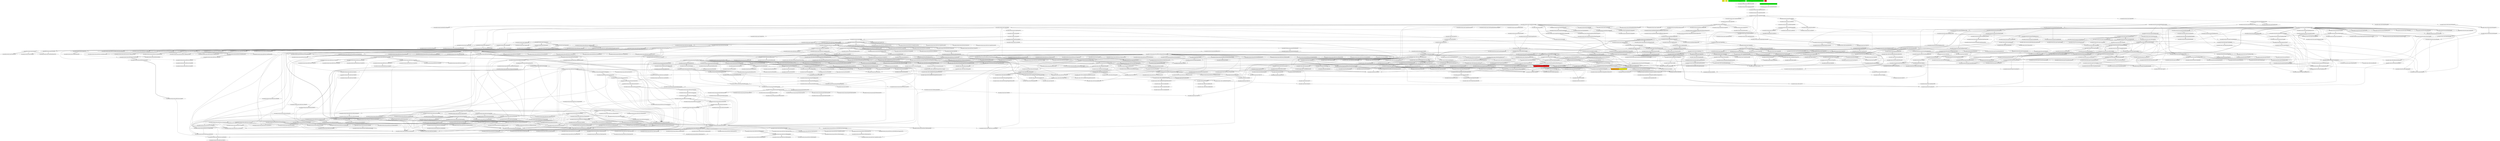 digraph enhanced {
	"ochiai" [style=striped shape=box fillcolor="yellow"];
	"d4" [style=striped shape=box fillcolor="yellow"];
	"com.google.javascript.jscomp.CheckGlobalThis#168" [style=striped shape=box fillcolor="orange:yellow"];
	"com.google.javascript.jscomp.CheckGlobalThis#86" [style=striped shape=box fillcolor="red"];
	"com.google.javascript.jscomp.CheckGlobalThisTest#112" [style=striped shape=box fillcolor="green"];
	"com.google.javascript.jscomp.CheckGlobalThisTest#158" [style=striped shape=box fillcolor="green"];
	"real" [style=striped shape=box fillcolor="red"];
	"com.google.javascript.jscomp.CheckGlobalThisTest#154" [style=striped shape=box fillcolor="green"];
	"com.google.javascript.rhino.jstype.JSTypeRegistry#230" -> "com.google.javascript.rhino.jstype.BooleanType#54" [style=bold];
	"com.google.common.collect.Maps#637" -> "com.google.common.collect.ImmutableEntry#34" [style=bold];
	"com.google.javascript.jscomp.parsing.IRFactory$TransformDispatcher#366" -> "com.google.javascript.jscomp.parsing.IRFactory$TransformDispatcher#382" [style=bold];
	"com.google.javascript.jscomp.JSSourceFile#78" -> "com.google.javascript.jscomp.SourceFile#94" [style=bold];
	"com.google.javascript.jscomp.mozilla.rhino.ObjToIntMap#362" -> "com.google.javascript.jscomp.mozilla.rhino.ObjToIntMap#326" [style=bold];
	"com.google.javascript.rhino.jstype.UnionTypeBuilder#88" -> "com.google.javascript.rhino.jstype.BooleanType#50";
	"com.google.javascript.rhino.jstype.FunctionPrototypeType#55" -> "com.google.javascript.rhino.jstype.PrototypeObjectType#105";
	"com.google.javascript.rhino.jstype.PrototypeObjectType#96" -> "com.google.javascript.rhino.jstype.PrototypeObjectType#105";
	"com.google.javascript.rhino.jstype.InstanceObjectType#61" -> "com.google.javascript.rhino.jstype.PrototypeObjectType#105";
	"com.google.javascript.rhino.jstype.FunctionType#127" -> "com.google.javascript.rhino.jstype.PrototypeObjectType#105";
	"com.google.common.collect.ImmutableSet#207" -> "com.google.common.collect.Collections2#151";
	"com.google.common.collect.LinkedHashMultimap$SetDecorator#216" -> "com.google.common.collect.LinkedHashMultimap$SetDecorator$1#217" [style=bold];
	"com.google.javascript.jscomp.parsing.IRFactory#275" -> "com.google.javascript.jscomp.parsing.TypeSafeDispatcher#120" [style=bold];
	"com.google.javascript.rhino.Node#735" -> "com.google.javascript.rhino.Node$PropListItem#345";
	"com.google.javascript.rhino.Node$PropListItem#345" -> "com.google.javascript.rhino.Node$PropListItem#345";
	"com.google.javascript.jscomp.mozilla.rhino.Parser#2177" -> "com.google.javascript.jscomp.mozilla.rhino.Parser#2190" [style=bold];
	"com.google.javascript.jscomp.NodeTraversal#443" -> "com.google.javascript.jscomp.NodeTraversal#443";
	"com.google.javascript.jscomp.NodeTraversal#484" -> "com.google.javascript.jscomp.NodeTraversal#443";
	"com.google.javascript.jscomp.NodeTraversal#250" -> "com.google.javascript.jscomp.NodeTraversal#443";
	"com.google.javascript.rhino.JSDocInfoBuilder#87" -> "com.google.javascript.rhino.JSDocInfoBuilder#78" [style=bold];
	"com.google.javascript.jscomp.NodeTraversal#425" -> "com.google.javascript.jscomp.NodeTraversal#200";
	"com.google.common.collect.AbstractMultimap$WrappedCollection$WrappedIterator#520" -> "com.google.common.collect.LinkedHashMultimap$SetDecorator$1#228" [style=bold];
	"com.google.common.collect.AbstractMultimap$WrappedCollection$WrappedIterator#515" -> "com.google.common.collect.LinkedHashMultimap$SetDecorator$1#224";
	"com.google.javascript.jscomp.NodeTraversal#200" -> "com.google.javascript.jscomp.NodeTraversal#208" [style=bold];
	"com.google.javascript.jscomp.parsing.IRFactory$TransformDispatcher#281" -> "com.google.javascript.jscomp.mozilla.rhino.Node$NodeIterator#379";
	"com.google.javascript.jscomp.parsing.IRFactory$TransformDispatcher#278" -> "com.google.javascript.jscomp.mozilla.rhino.Node$NodeIterator#379";
	"com.google.javascript.rhino.jstype.ValueType#54" -> "com.google.javascript.rhino.jstype.JSType#817";
	"com.google.javascript.rhino.jstype.PrototypeObjectType#408" -> "com.google.javascript.rhino.jstype.JSType#817";
	"com.google.javascript.jscomp.mozilla.rhino.Node#416" -> "com.google.javascript.jscomp.mozilla.rhino.Node$NodeIterator#374" [style=bold];
	"com.google.javascript.jscomp.SourceFile$Preloaded#296" -> "com.google.javascript.jscomp.SourceFile#79";
	"com.google.javascript.jscomp.JSSourceFile#72" -> "com.google.javascript.jscomp.SourceFile#79";
	"com.google.javascript.rhino.jstype.JSTypeRegistry#230" -> "com.google.javascript.rhino.jstype.StringType#54" [style=bold];
	"com.google.javascript.rhino.jstype.UnionTypeBuilder#88" -> "com.google.javascript.rhino.jstype.StringType#50";
	"com.google.javascript.rhino.jstype.JSTypeRegistry#815" -> "com.google.javascript.rhino.jstype.AllType#70";
	"com.google.javascript.jscomp.mozilla.rhino.ScriptRuntime#3639" -> "com.google.javascript.jscomp.mozilla.rhino.ScriptRuntime#3691";
	"com.google.common.collect.AbstractMapEntry#44" -> "com.google.common.collect.ImmutableEntry#44";
	"com.google.common.collect.AbstractMapEntry#53" -> "com.google.common.collect.ImmutableEntry#44";
	"com.google.common.collect.RegularImmutableMap#38" -> "com.google.common.collect.ImmutableEntry#44";
	"com.google.common.collect.ImmutableMap$Builder#182" -> "com.google.common.collect.ImmutableEntry#44";
	"com.google.common.collect.AbstractMapEntry#44" -> "com.google.common.collect.ImmutableEntry#40";
	"com.google.common.collect.AbstractMapEntry#53" -> "com.google.common.collect.ImmutableEntry#40";
	"com.google.common.collect.RegularImmutableMap#38" -> "com.google.common.collect.ImmutableEntry#40";
	"com.google.common.collect.ImmutableMap$Builder#182" -> "com.google.common.collect.ImmutableEntry#40";
	"com.google.javascript.rhino.jstype.JSTypeRegistry#230" -> "com.google.javascript.rhino.jstype.AllType#55" [style=bold];
	"com.google.javascript.rhino.JSDocInfoBuilder#352" -> "com.google.javascript.rhino.JSDocInfoBuilder#789";
	"com.google.javascript.jscomp.parsing.JsDocInfoParser#2026" -> "com.google.javascript.rhino.JSDocInfoBuilder#87" [style=bold];
	"com.google.javascript.jscomp.mozilla.rhino.Parser#3257" -> "com.google.javascript.jscomp.mozilla.rhino.ast.StringLiteral#95" [style=bold];
	"com.google.javascript.rhino.jstype.JSTypeRegistry#1096" -> "com.google.javascript.rhino.jstype.JSTypeRegistry#945" [style=bold];
	"com.google.javascript.jscomp.CheckGlobalThisTest#31" -> "com.google.javascript.jscomp.CombinedCompilerPass#57";
	"com.google.javascript.jscomp.parsing.IRFactory$TransformDispatcher#281" -> "com.google.javascript.jscomp.mozilla.rhino.Node$NodeIterator#368";
	"com.google.javascript.jscomp.mozilla.rhino.Node$NodeIterator#368" -> "com.google.javascript.jscomp.mozilla.rhino.Node$NodeIterator#368";
	"com.google.javascript.jscomp.parsing.IRFactory$TransformDispatcher#278" -> "com.google.javascript.jscomp.mozilla.rhino.Node$NodeIterator#368";
	"com.google.javascript.jscomp.mozilla.rhino.Context#418" -> "com.google.javascript.jscomp.mozilla.rhino.ContextFactory#501" [style=bold];
	"com.google.javascript.rhino.jstype.JSTypeRegistry#588" -> "com.google.javascript.rhino.jstype.FunctionType#610";
	"com.google.javascript.jscomp.parsing.IRFactory$TransformDispatcher#278" -> "com.google.javascript.jscomp.parsing.IRFactory$TransformDispatcher#366" [style=bold];
	"com.google.javascript.rhino.JSDocInfoBuilder#352" -> "com.google.javascript.rhino.JSDocInfo#791";
	"com.google.common.collect.ImmutableMap$Builder#197" -> "com.google.common.collect.ImmutableMap$Builder#202" [style=bold];
	"com.google.javascript.jscomp.parsing.ParserRunner#85" -> "com.google.javascript.jscomp.mozilla.rhino.Parser#152";
	"com.google.javascript.rhino.Node#793" -> "com.google.javascript.rhino.Node#735";
	"com.google.javascript.rhino.Node#806" -> "com.google.javascript.rhino.Node#735";
	"com.google.javascript.jscomp.LineNumberCheck#52" -> "com.google.javascript.jscomp.NodeTraversal#425";
	"com.google.javascript.jscomp.CombinedCompilerPass#138" -> "com.google.javascript.jscomp.NodeTraversal#425";
	"com.google.javascript.jscomp.PrepareAst#57" -> "com.google.javascript.jscomp.NodeTraversal#425";
	"com.google.common.collect.RegularImmutableMap#29" -> "com.google.common.collect.RegularImmutableMap#29";
	"com.google.common.collect.ImmutableMap$Builder#182" -> "com.google.common.collect.RegularImmutableMap#29";
	"com.google.common.collect.ForwardingCollection#39" -> "com.google.common.collect.ForwardingObject#56";
	"com.google.javascript.rhino.jstype.JSTypeRegistry#558" -> "com.google.javascript.rhino.jstype.BooleanType#103";
	"com.google.javascript.jscomp.mozilla.rhino.ast.ElementGet#73" -> "com.google.javascript.jscomp.mozilla.rhino.ast.AstNode#182";
	"com.google.javascript.jscomp.mozilla.rhino.ast.StringLiteral#68" -> "com.google.javascript.jscomp.mozilla.rhino.ast.AstNode#182";
	"com.google.javascript.jscomp.mozilla.rhino.ast.Comment#90" -> "com.google.javascript.jscomp.mozilla.rhino.ast.AstNode#182";
	"com.google.javascript.jscomp.mozilla.rhino.ast.ObjectLiteral#85" -> "com.google.javascript.jscomp.mozilla.rhino.ast.AstNode#182";
	"com.google.javascript.jscomp.mozilla.rhino.ast.KeywordLiteral#71" -> "com.google.javascript.jscomp.mozilla.rhino.ast.AstNode#182";
	"com.google.javascript.jscomp.mozilla.rhino.ast.ExpressionStatement#106" -> "com.google.javascript.jscomp.mozilla.rhino.ast.AstNode#182";
	"com.google.javascript.jscomp.mozilla.rhino.Parser#2079" -> "com.google.javascript.jscomp.mozilla.rhino.TokenStream#299";
	"com.google.javascript.jscomp.mozilla.rhino.Parser#322" -> "com.google.javascript.jscomp.mozilla.rhino.TokenStream#299";
	"com.google.javascript.jscomp.mozilla.rhino.ast.FunctionNode#136" -> "com.google.javascript.jscomp.mozilla.rhino.ast.ScriptNode#85";
	"com.google.javascript.jscomp.mozilla.rhino.ast.AstRoot#70" -> "com.google.javascript.jscomp.mozilla.rhino.ast.ScriptNode#85";
	"com.google.javascript.jscomp.CompilerTestCase$BlackHoleErrorManager#889" -> "com.google.javascript.jscomp.Compiler#194";
	"com.google.javascript.jscomp.Compiler#213" -> "com.google.javascript.jscomp.Compiler#194";
	"com.google.javascript.rhino.JSDocInfoBuilder#789" -> "com.google.javascript.rhino.JSDocInfo#784";
	"com.google.javascript.jscomp.mozilla.rhino.Parser#413" -> "com.google.javascript.jscomp.mozilla.rhino.Parser#380";
	"com.google.javascript.jscomp.mozilla.rhino.Parser#2177" -> "com.google.javascript.jscomp.mozilla.rhino.Parser#380";
	"com.google.javascript.jscomp.mozilla.rhino.Parser#622" -> "com.google.javascript.jscomp.mozilla.rhino.Parser#380";
	"com.google.javascript.jscomp.mozilla.rhino.Parser#2164" -> "com.google.javascript.jscomp.mozilla.rhino.Parser#380";
	"com.google.javascript.jscomp.mozilla.rhino.Parser#773" -> "com.google.javascript.jscomp.mozilla.rhino.Parser#380";
	"com.google.javascript.jscomp.mozilla.rhino.Parser#2151" -> "com.google.javascript.jscomp.mozilla.rhino.Parser#380";
	"com.google.javascript.jscomp.mozilla.rhino.Parser#693" -> "com.google.javascript.jscomp.mozilla.rhino.Parser#380";
	"com.google.javascript.jscomp.mozilla.rhino.Parser#2060" -> "com.google.javascript.jscomp.mozilla.rhino.Parser#380";
	"com.google.javascript.jscomp.mozilla.rhino.Parser#2190" -> "com.google.javascript.jscomp.mozilla.rhino.Parser#380";
	"com.google.javascript.jscomp.mozilla.rhino.Parser#2138" -> "com.google.javascript.jscomp.mozilla.rhino.Parser#380";
	"com.google.javascript.jscomp.mozilla.rhino.Parser#2114" -> "com.google.javascript.jscomp.mozilla.rhino.Parser#380";
	"com.google.javascript.rhino.JSDocInfo#276" -> "com.google.javascript.rhino.JSDocInfo#304";
	"com.google.javascript.rhino.JSDocInfoBuilder#109" -> "com.google.javascript.rhino.JSDocInfoBuilder#123";
	"com.google.javascript.jscomp.parsing.JsDocInfoParser#100" -> "com.google.javascript.rhino.JSDocInfoBuilder#68" [style=bold];
	"com.google.javascript.jscomp.parsing.JsDocInfoParser#143" -> "com.google.javascript.rhino.JSDocInfoBuilder#133";
	"com.google.javascript.rhino.Node#735" -> "com.google.javascript.rhino.Node#727";
	"com.google.javascript.rhino.Node#765" -> "com.google.javascript.rhino.Node#727";
	"com.google.common.collect.ImmutableMap#103" -> "com.google.common.collect.RegularImmutableMap#38";
	"com.google.common.collect.ImmutableMap$Builder#202" -> "com.google.common.collect.RegularImmutableMap#38";
	"com.google.javascript.jscomp.mozilla.rhino.Parser#2800" -> "com.google.javascript.jscomp.mozilla.rhino.Parser#3082";
	"com.google.javascript.jscomp.mozilla.rhino.Node#220" -> "com.google.javascript.jscomp.mozilla.rhino.Node#520" [style=bold];
	"com.google.javascript.jscomp.mozilla.rhino.ast.Name#84" -> "com.google.javascript.jscomp.mozilla.rhino.ast.AstNode#171";
	"com.google.javascript.jscomp.mozilla.rhino.ast.Block#63" -> "com.google.javascript.jscomp.mozilla.rhino.ast.AstNode#171";
	"com.google.javascript.jscomp.mozilla.rhino.ast.NumberLiteral#70" -> "com.google.javascript.jscomp.mozilla.rhino.ast.AstNode#171";
	"com.google.javascript.jscomp.CompilerTestCase#360" -> "com.google.javascript.jscomp.JSSourceFile#55";
	"com.google.javascript.jscomp.Tracer#422" -> "com.google.javascript.jscomp.Tracer#968";
	"com.google.javascript.jscomp.Tracer#251" -> "com.google.javascript.jscomp.Tracer#968";
	"com.google.javascript.jscomp.parsing.IRFactory$TransformDispatcher#278" -> "com.google.javascript.rhino.Node#1098";
	"com.google.javascript.jscomp.parsing.IRFactory$TransformDispatcher#577" -> "com.google.javascript.rhino.Node#1098";
	"com.google.javascript.jscomp.parsing.IRFactory#185" -> "com.google.javascript.rhino.Node#1098";
	"com.google.javascript.jscomp.mozilla.rhino.ObjToIntMap#362" -> "com.google.javascript.jscomp.mozilla.rhino.ObjToIntMap#304" [style=bold];
	"com.google.javascript.jscomp.CheckGlobalThis#139" -> "com.google.javascript.jscomp.NodeTraversal#640";
	"com.google.javascript.jscomp.parsing.JsDocInfoParser#1919" -> "com.google.javascript.rhino.Node#515";
	"com.google.javascript.rhino.Node#499" -> "com.google.javascript.rhino.Node$NumberNode#248" [style=bold];
	"com.google.javascript.jscomp.mozilla.rhino.ast.NumberLiteral#79" -> "com.google.javascript.jscomp.mozilla.rhino.Node#552" [style=bold];
	"com.google.javascript.rhino.jstype.FunctionParamBuilder#122" -> "com.google.javascript.rhino.Node#511";
	"com.google.javascript.jscomp.parsing.IRFactory$TransformDispatcher#278" -> "com.google.javascript.rhino.Node#511";
	"com.google.javascript.jscomp.parsing.IRFactory$TransformDispatcher#278" -> "com.google.javascript.jscomp.mozilla.rhino.ast.ScriptNode#93";
	"com.google.javascript.jscomp.parsing.IRFactory#125" -> "com.google.javascript.jscomp.mozilla.rhino.ast.ScriptNode#93";
	"com.google.javascript.jscomp.RhinoErrorReporter#70" -> "com.google.common.collect.ImmutableMap#103" [style=bold];
	"com.google.javascript.jscomp.parsing.JsDocInfoParser#2034" -> "com.google.javascript.rhino.JSDocInfoBuilder#109" [style=bold];
	"com.google.javascript.jscomp.mozilla.rhino.ast.AstNode#235" -> "com.google.javascript.jscomp.mozilla.rhino.ast.AstNode#198";
	"com.google.javascript.jscomp.Compiler#168" -> "com.google.javascript.jscomp.Compiler#175";
	"com.google.javascript.rhino.jstype.JSTypeRegistry#230" -> "com.google.javascript.rhino.jstype.ErrorFunctionType#53" [style=bold];
	"com.google.javascript.rhino.jstype.JSTypeRegistry#748" -> "com.google.javascript.rhino.jstype.JSTypeRegistry#744";
	"com.google.javascript.rhino.jstype.JSTypeRegistry#837" -> "com.google.javascript.rhino.jstype.JSTypeRegistry#744";
	"com.google.javascript.rhino.testing.BaseJSTypeTestCase#226" -> "com.google.javascript.rhino.jstype.JSTypeRegistry#744";
	"com.google.javascript.rhino.jstype.JSTypeRegistry#532" -> "com.google.javascript.rhino.jstype.JSTypeRegistry#744";
	"com.google.javascript.rhino.jstype.JSTypeRegistry#752" -> "com.google.javascript.rhino.jstype.JSTypeRegistry#744";
	"com.google.javascript.rhino.jstype.ErrorFunctionType#53" -> "com.google.javascript.rhino.jstype.JSTypeRegistry#744";
	"com.google.javascript.rhino.jstype.JSType#111" -> "com.google.javascript.rhino.jstype.JSTypeRegistry#744";
	"com.google.javascript.jscomp.CheckGlobalThis#86" -> "com.google.javascript.rhino.JSDocInfo#324";
	"com.google.javascript.rhino.JSDocInfoBuilder#789" -> "com.google.javascript.rhino.JSDocInfo#324";
	"com.google.javascript.rhino.JSDocInfoBuilder#677" -> "com.google.javascript.rhino.JSDocInfo#324";
	"com.google.javascript.jscomp.parsing.JsDocInfoParser#143" -> "com.google.javascript.rhino.JSDocInfoBuilder#352";
	"com.google.javascript.rhino.jstype.PrototypeObjectType#105" -> "com.google.javascript.rhino.jstype.JSTypeRegistry#748";
	"com.google.javascript.rhino.testing.BaseJSTypeTestCase#226" -> "com.google.javascript.rhino.jstype.JSTypeRegistry#748";
	"com.google.javascript.rhino.jstype.FunctionType#127" -> "com.google.javascript.rhino.jstype.JSTypeRegistry#748";
	"com.google.javascript.jscomp.parsing.IRFactory$TransformDispatcher#278" -> "com.google.javascript.rhino.Node#507";
	"com.google.javascript.jscomp.mozilla.rhino.Parser#622" -> "com.google.javascript.jscomp.mozilla.rhino.Node#543";
	"com.google.javascript.jscomp.mozilla.rhino.Parser#2079" -> "com.google.javascript.jscomp.mozilla.rhino.Node#543";
	"com.google.javascript.jscomp.mozilla.rhino.ast.ExpressionStatement#122" -> "com.google.javascript.jscomp.mozilla.rhino.Node#543";
	"com.google.javascript.jscomp.mozilla.rhino.Parser#2462" -> "com.google.javascript.jscomp.mozilla.rhino.Node#543";
	"com.google.javascript.jscomp.mozilla.rhino.Parser#2607" -> "com.google.javascript.jscomp.mozilla.rhino.Node#543";
	"com.google.javascript.jscomp.mozilla.rhino.Parser#3230" -> "com.google.javascript.jscomp.mozilla.rhino.Node#543";
	"com.google.javascript.jscomp.mozilla.rhino.Parser#2517" -> "com.google.javascript.jscomp.mozilla.rhino.Node#543";
	"com.google.javascript.jscomp.mozilla.rhino.Parser#2281" -> "com.google.javascript.jscomp.mozilla.rhino.Node#543";
	"com.google.javascript.jscomp.mozilla.rhino.Parser#3082" -> "com.google.javascript.jscomp.mozilla.rhino.Node#543";
	"com.google.javascript.jscomp.mozilla.rhino.Parser#989" -> "com.google.javascript.jscomp.mozilla.rhino.Node#543";
	"com.google.javascript.jscomp.mozilla.rhino.Parser#280" -> "com.google.javascript.jscomp.mozilla.rhino.Node#543";
	"com.google.javascript.jscomp.mozilla.rhino.Parser#3257" -> "com.google.javascript.jscomp.mozilla.rhino.Node#543";
	"com.google.common.collect.AbstractSetMultimap#80" -> "com.google.common.collect.AbstractMultimap#194";
	"com.google.javascript.jscomp.mozilla.rhino.Parser#2321" -> "com.google.javascript.jscomp.mozilla.rhino.Parser#395";
	"com.google.javascript.jscomp.parsing.IRFactory$NodeWithJsDoc#1183" -> "com.google.javascript.jscomp.parsing.IRFactory$NodeWithJsDoc#1183";
	"com.google.javascript.jscomp.parsing.IRFactory#185" -> "com.google.javascript.jscomp.parsing.IRFactory$NodeWithJsDoc#1183";
	"com.google.javascript.jscomp.parsing.IRFactory#252" -> "com.google.javascript.jscomp.parsing.IRFactory$NodeWithJsDoc#1183";
	"com.google.javascript.jscomp.JSSourceFile#55" -> "com.google.javascript.jscomp.JSSourceFile#72" [style=bold];
	"com.google.javascript.jscomp.JsAst#78" -> "com.google.javascript.jscomp.JSSourceFile#78";
	"com.google.javascript.jscomp.mozilla.rhino.ast.FunctionNode#237" -> "com.google.javascript.jscomp.mozilla.rhino.ast.AstNode#191";
	"com.google.javascript.jscomp.mozilla.rhino.Parser#1099" -> "com.google.javascript.jscomp.mozilla.rhino.ast.AstNode#191";
	"com.google.javascript.jscomp.mozilla.rhino.ast.InfixExpression#85" -> "com.google.javascript.jscomp.mozilla.rhino.ast.AstNode#191";
	"com.google.javascript.jscomp.mozilla.rhino.Parser#276" -> "com.google.javascript.jscomp.mozilla.rhino.ast.AstNode#191";
	"com.google.javascript.jscomp.mozilla.rhino.Parser#2517" -> "com.google.javascript.jscomp.mozilla.rhino.ast.AstNode#191";
	"com.google.javascript.jscomp.mozilla.rhino.Parser#693" -> "com.google.javascript.jscomp.mozilla.rhino.ast.AstNode#191";
	"com.google.javascript.jscomp.mozilla.rhino.ast.AstNode#287" -> "com.google.javascript.jscomp.mozilla.rhino.ast.AstNode#191";
	"com.google.javascript.jscomp.mozilla.rhino.ast.InfixExpression#92" -> "com.google.javascript.jscomp.mozilla.rhino.ast.AstNode#191";
	"com.google.javascript.jscomp.mozilla.rhino.ast.AstNode#263" -> "com.google.javascript.jscomp.mozilla.rhino.ast.AstNode#191";
	"com.google.javascript.jscomp.mozilla.rhino.Parser#2060" -> "com.google.javascript.jscomp.mozilla.rhino.ast.AstNode#191";
	"com.google.javascript.jscomp.mozilla.rhino.ast.ExpressionStatement#91" -> "com.google.javascript.jscomp.mozilla.rhino.ast.AstNode#191";
	"com.google.javascript.jscomp.mozilla.rhino.ast.AstNode#207" -> "com.google.javascript.jscomp.mozilla.rhino.ast.AstNode#191";
	"com.google.javascript.jscomp.CompilerTestCase#643" -> "com.google.common.base.Joiner#176";
	"com.google.common.collect.ImmutableMap#103" -> "com.google.common.collect.ImmutableMap#136";
	"com.google.common.collect.ImmutableMap$Builder#171" -> "com.google.common.collect.ImmutableMap#136";
	"com.google.javascript.jscomp.CompilerTestCase#643" -> "com.google.javascript.jscomp.CombinedCompilerPass#138";
	"com.google.javascript.rhino.testing.BaseJSTypeTestCase#226" -> "com.google.javascript.rhino.jstype.JSTypeRegistry#752";
	"com.google.javascript.jscomp.mozilla.rhino.Parser#2462" -> "com.google.javascript.jscomp.mozilla.rhino.Parser#2800";
	"com.google.javascript.jscomp.CompilerOptions#803" -> "com.google.javascript.jscomp.DiagnosticGroupWarningsGuard#31" [style=bold];
	"com.google.javascript.jscomp.CompilerTestCase#901" -> "com.google.javascript.jscomp.Compiler#168";
	"com.google.javascript.jscomp.NodeTraversal#443" -> "com.google.javascript.jscomp.NodeTraversal#627";
	"com.google.common.collect.AbstractMultimap$WrappedCollection#427" -> "com.google.common.collect.AbstractMultimap#87";
	"com.google.common.collect.AbstractMultimap$WrappedCollection$WrappedIterator#490" -> "com.google.common.collect.AbstractMultimap#87";
	"com.google.common.collect.AbstractMultimap$WrappedCollection$WrappedIterator#520" -> "com.google.common.collect.AbstractMultimap#87";
	"com.google.javascript.jscomp.ComposeWarningsGuard#75" -> "com.google.javascript.jscomp.DiagnosticGroupWarningsGuard#38" [style=bold];
	"com.google.javascript.jscomp.mozilla.rhino.TokenStream#1281" -> "com.google.javascript.jscomp.mozilla.rhino.TokenStream#1402";
	"com.google.javascript.jscomp.mozilla.rhino.TokenStream#320" -> "com.google.javascript.jscomp.mozilla.rhino.ScriptRuntime#432";
	"com.google.javascript.jscomp.CompilerTestCase#486" -> "com.google.javascript.jscomp.CompilerTestCase#258";
	"com.google.javascript.jscomp.NodeTraversal#443" -> "com.google.javascript.jscomp.CombinedCompilerPass#143";
	"com.google.javascript.rhino.jstype.UnionTypeBuilder#137" -> "com.google.javascript.rhino.jstype.UnionType#81" [style=bold];
	"com.google.javascript.jscomp.parsing.Config#71" -> "com.google.common.collect.ImmutableMap#125";
	"com.google.javascript.jscomp.parsing.JsDocInfoParser#143" -> "com.google.common.collect.RegularImmutableMap#70";
	"com.google.common.collect.ImmutableMap#297" -> "com.google.common.collect.RegularImmutableMap#70";
	"com.google.javascript.jscomp.mozilla.rhino.ContextFactory#440" -> "com.google.javascript.jscomp.mozilla.rhino.Kit#316";
	"com.google.javascript.jscomp.mozilla.rhino.ContextFactory#451" -> "com.google.javascript.jscomp.mozilla.rhino.Kit#316";
	"com.google.javascript.jscomp.Compiler#271" -> "com.google.javascript.jscomp.Compiler#397" [style=bold];
	"com.google.common.base.Joiner#176" -> "com.google.common.base.Joiner#168";
	"com.google.javascript.jscomp.mozilla.rhino.CompilerEnvirons#68" -> "com.google.javascript.jscomp.mozilla.rhino.Context#2188" [style=bold];
	"com.google.javascript.rhino.jstype.JSTypeRegistry#221" -> "com.google.javascript.rhino.jstype.JSTypeRegistry#532" [style=bold];
	"com.google.javascript.jscomp.CheckGlobalThisTest#36" -> "com.google.javascript.jscomp.CompilerTestCase#270";
	"com.google.javascript.jscomp.CompilerTestCase#258" -> "com.google.javascript.jscomp.CompilerTestCase#270";
	"com.google.javascript.jscomp.Compiler#1521" -> "com.google.javascript.jscomp.CompilerOptions#915" [style=bold];
	"com.google.javascript.jscomp.parsing.JsDocInfoParser#931" -> "com.google.javascript.rhino.JSDocInfoBuilder#163";
	"com.google.common.collect.AbstractMapEntry#44" -> "com.google.common.base.Objects#53";
	"com.google.javascript.jscomp.CompilerTestCase#140" -> "com.google.javascript.jscomp.CompilerOptions#911";
	"com.google.javascript.rhino.JSDocInfo#973" -> "com.google.javascript.rhino.JSDocInfo#929";
	"com.google.javascript.jscomp.mozilla.rhino.ast.InfixExpression#85" -> "com.google.javascript.jscomp.mozilla.rhino.ast.AstNode#163";
	"com.google.javascript.jscomp.mozilla.rhino.ast.Name#61" -> "com.google.javascript.jscomp.mozilla.rhino.ast.AstNode#163";
	"com.google.javascript.jscomp.mozilla.rhino.ast.Jump#61" -> "com.google.javascript.jscomp.mozilla.rhino.ast.AstNode#163";
	"com.google.javascript.jscomp.mozilla.rhino.ast.AstNode#171" -> "com.google.javascript.jscomp.mozilla.rhino.ast.AstNode#163";
	"com.google.javascript.jscomp.mozilla.rhino.ast.AstNode#182" -> "com.google.javascript.jscomp.mozilla.rhino.ast.AstNode#163";
	"com.google.javascript.jscomp.Compiler#271" -> "com.google.javascript.jscomp.Compiler#370" [style=bold];
	"com.google.javascript.rhino.jstype.PrototypeObjectType#453" -> "com.google.javascript.rhino.jstype.FunctionPrototypeType#48";
	"com.google.javascript.rhino.jstype.ObjectType#338" -> "com.google.javascript.rhino.jstype.FunctionPrototypeType#48";
	"com.google.javascript.rhino.jstype.ObjectType#405" -> "com.google.javascript.rhino.jstype.FunctionPrototypeType#48";
	"com.google.javascript.rhino.jstype.FunctionType#524" -> "com.google.javascript.rhino.jstype.FunctionPrototypeType#48";
	"com.google.javascript.rhino.jstype.ObjectType#382" -> "com.google.javascript.rhino.jstype.FunctionPrototypeType#48";
	"com.google.javascript.jscomp.Compiler#175" -> "com.google.javascript.jscomp.GoogleCodingConvention#32";
	"com.google.javascript.jscomp.CompilerTestCase#148" -> "com.google.javascript.jscomp.GoogleCodingConvention#32";
	"com.google.javascript.rhino.jstype.JSTypeRegistry#1180" -> "com.google.javascript.rhino.jstype.PrototypeObjectType#96" [style=bold];
	"com.google.javascript.jscomp.CheckGlobalThis#86" -> "com.google.javascript.rhino.JSDocInfo#917";
	"com.google.javascript.rhino.JSDocInfoBuilder#789" -> "com.google.javascript.rhino.JSDocInfo#917";
	"com.google.javascript.jscomp.CompilerInput#82" -> "com.google.javascript.jscomp.JsAst#43";
	"com.google.javascript.jscomp.LightweightMessageFormatter#50" -> "com.google.javascript.jscomp.AbstractMessageFormatter#33";
	"com.google.javascript.rhino.jstype.FunctionType#274" -> "com.google.javascript.rhino.jstype.FunctionPrototypeType#55";
	"com.google.javascript.rhino.jstype.JSTypeRegistry#230" -> "com.google.javascript.rhino.jstype.FunctionPrototypeType#55";
	"com.google.javascript.rhino.jstype.FunctionType#429" -> "com.google.javascript.rhino.jstype.FunctionPrototypeType#55";
	"com.google.javascript.rhino.jstype.FunctionPrototypeType#62" -> "com.google.javascript.rhino.jstype.FunctionPrototypeType#55";
	"com.google.javascript.jscomp.mozilla.rhino.Parser#2517" -> "com.google.javascript.jscomp.mozilla.rhino.Parser#2607";
	"com.google.javascript.jscomp.ErrorFormat$2#38" -> "com.google.javascript.jscomp.AbstractMessageFormatter#38";
	"com.google.javascript.jscomp.Compiler#996" -> "com.google.javascript.jscomp.Compiler#1611";
	"com.google.common.base.Joiner#168" -> "com.google.common.base.Joiner#136" [style=bold];
	"com.google.javascript.rhino.jstype.JSTypeRegistry#532" -> "com.google.javascript.rhino.jstype.JSTypeRegistry#558" [style=bold];
	"com.google.javascript.jscomp.mozilla.rhino.Parser#1990" -> "com.google.javascript.jscomp.mozilla.rhino.Parser#1994";
	"com.google.javascript.jscomp.mozilla.rhino.Parser#773" -> "com.google.javascript.jscomp.mozilla.rhino.Parser#1990";
	"com.google.javascript.rhino.jstype.JSTypeRegistry#230" -> "com.google.javascript.rhino.jstype.PrototypeObjectType#388";
	"com.google.javascript.jscomp.CompilerInput#103" -> "com.google.javascript.jscomp.JsAst#50";
	"com.google.javascript.jscomp.mozilla.rhino.ast.AstNode#163" -> "com.google.javascript.jscomp.mozilla.rhino.Node#131" [style=bold];
	"com.google.javascript.jscomp.CheckGlobalThisTest#31" -> "com.google.javascript.jscomp.CheckGlobalThis#75" [style=bold];
	"com.google.javascript.jscomp.NodeTraversal#640" -> "com.google.javascript.jscomp.JSError#97";
	"com.google.javascript.rhino.jstype.JSTypeRegistry#532" -> "com.google.javascript.rhino.jstype.JSTypeRegistry#562";
	"com.google.javascript.rhino.jstype.JSTypeRegistry#558" -> "com.google.javascript.rhino.jstype.JSTypeRegistry#562";
	"com.google.javascript.rhino.jstype.FunctionType#262" -> "com.google.javascript.rhino.jstype.FunctionPrototypeType#62";
	"com.google.javascript.rhino.jstype.FunctionPrototypeType#48" -> "com.google.javascript.rhino.jstype.PrototypeObjectType#373";
	"com.google.javascript.rhino.testing.BaseJSTypeTestCase#226" -> "com.google.javascript.rhino.testing.BaseJSTypeTestCase#383" [style=bold];
	"com.google.javascript.rhino.jstype.JSTypeRegistry#558" -> "com.google.javascript.rhino.jstype.VoidType#97";
	"com.google.javascript.rhino.jstype.FunctionPrototypeType#48" -> "com.google.javascript.rhino.jstype.PrototypeObjectType#378";
	"com.google.javascript.jscomp.ClosureCodingConvention#40" -> "com.google.javascript.jscomp.DefaultCodingConvention#34" [style=bold];
	"com.google.common.collect.LinkedHashMultimap$SetDecorator#171" -> "com.google.common.collect.ForwardingSet#40";
	"com.google.javascript.jscomp.mozilla.rhino.Parser#2079" -> "com.google.javascript.jscomp.mozilla.rhino.ast.Assignment#68";
	"com.google.javascript.jscomp.NodeTraversal#556" -> "com.google.javascript.jscomp.CombinedCompilerPass#170";
	"com.google.javascript.jscomp.NodeTraversal#443" -> "com.google.javascript.jscomp.CombinedCompilerPass#156";
	"com.google.javascript.rhino.jstype.JSTypeRegistry#230" -> "com.google.javascript.rhino.jstype.JSTypeRegistry#572" [style=bold];
	"com.google.javascript.rhino.JSDocInfoBuilder#123" -> "com.google.javascript.rhino.JSDocInfo#730";
	"com.google.javascript.jscomp.parsing.IRFactory#235" -> "com.google.javascript.jscomp.parsing.JsDocTokenStream#47";
	"com.google.javascript.jscomp.PrepareAst$PrepareAnnotations#152" -> "com.google.javascript.jscomp.GoogleCodingConvention#61";
	"com.google.javascript.jscomp.mozilla.rhino.Parser#3082" -> "com.google.javascript.jscomp.mozilla.rhino.ast.ObjectLiteral#102";
	"com.google.javascript.jscomp.Compiler#271" -> "com.google.javascript.jscomp.Compiler#347" [style=bold];
	"com.google.javascript.rhino.JSDocInfoBuilder#789" -> "com.google.javascript.rhino.JSDocInfo#973";
	"com.google.javascript.jscomp.ClosureCodingConvention#40" -> "com.google.common.collect.ImmutableSet#149" [style=bold];
	"com.google.javascript.jscomp.JsAst#50" -> "com.google.javascript.jscomp.JsAst#78" [style=bold];
	"com.google.javascript.jscomp.parsing.JsDocInfoParser#1387" -> "com.google.javascript.jscomp.parsing.JsDocInfoParser#1436";
	"com.google.javascript.jscomp.parsing.IRFactory#252" -> "com.google.javascript.rhino.Node#1935";
	"com.google.common.collect.LinkedHashMultimap#69" -> "com.google.common.collect.AbstractSetMultimap#80";
	"com.google.javascript.jscomp.NodeTraversal#536" -> "com.google.javascript.jscomp.CombinedCompilerPass#163";
	"com.google.javascript.rhino.jstype.JSTypeRegistry#558" -> "com.google.javascript.rhino.jstype.StringType#92";
	"com.google.javascript.rhino.JSDocInfoBuilder#109" -> "com.google.javascript.rhino.JSDocInfo#1116";
	"com.google.javascript.jscomp.CheckGlobalThisTest#112" -> "com.google.javascript.jscomp.CompilerTestCase#486";
	"com.google.javascript.jscomp.CheckGlobalThisTest#154" -> "com.google.javascript.jscomp.CompilerTestCase#486";
	"com.google.javascript.rhino.jstype.FunctionType#67" -> "com.google.javascript.rhino.jstype.PrototypeObjectType#394";
	"com.google.javascript.rhino.jstype.InstanceObjectType#50" -> "com.google.javascript.rhino.jstype.PrototypeObjectType#151";
	"com.google.javascript.rhino.jstype.FunctionPrototypeType#48" -> "com.google.javascript.rhino.jstype.PrototypeObjectType#151";
	"com.google.javascript.rhino.jstype.ObjectType#217" -> "com.google.javascript.rhino.jstype.JSTypeRegistry#588" [style=bold];
	"com.google.javascript.jscomp.Compiler#271" -> "com.google.javascript.jscomp.Compiler#333" [style=bold];
	"com.google.javascript.jscomp.CheckGlobalThis#168" -> "com.google.javascript.rhino.Node#1928";
	"com.google.javascript.jscomp.PrepareAst$PrepareAnnotations#152" -> "com.google.javascript.rhino.Node#1928";
	"com.google.javascript.jscomp.Compiler#996" -> "com.google.javascript.rhino.Node#1928";
	"com.google.javascript.jscomp.parsing.JsDocInfoParser#1992" -> "com.google.javascript.jscomp.parsing.JsDocTokenStream#63";
	"com.google.javascript.jscomp.parsing.JsDocInfoParser#143" -> "com.google.javascript.jscomp.parsing.JsDocInfoParser#1207" [style=bold];
	"com.google.javascript.jscomp.JsAst#78" -> "com.google.javascript.jscomp.JsAst#88" [style=bold];
	"com.google.javascript.rhino.jstype.BooleanType#54" -> "com.google.javascript.rhino.jstype.ValueType#49";
	"com.google.javascript.rhino.jstype.NumberType#54" -> "com.google.javascript.rhino.jstype.ValueType#49";
	"com.google.javascript.rhino.jstype.VoidType#55" -> "com.google.javascript.rhino.jstype.ValueType#49";
	"com.google.javascript.rhino.jstype.NullType#55" -> "com.google.javascript.rhino.jstype.ValueType#49";
	"com.google.javascript.rhino.jstype.StringType#54" -> "com.google.javascript.rhino.jstype.ValueType#49";
	"com.google.javascript.rhino.jstype.JSTypeRegistry#221" -> "com.google.javascript.rhino.jstype.JSTypeRegistry#230" [style=bold];
	"com.google.javascript.jscomp.mozilla.rhino.Parser#3266" -> "com.google.javascript.jscomp.mozilla.rhino.CompilerEnvirons#281";
	"com.google.javascript.jscomp.RhinoErrorReporter$NewRhinoErrorReporter#147" -> "com.google.javascript.jscomp.RhinoErrorReporter$NewRhinoErrorReporter#151" [style=bold];
	"com.google.javascript.jscomp.mozilla.rhino.ast.FunctionNode#136" -> "com.google.javascript.jscomp.mozilla.rhino.ast.FunctionNode#153" [style=bold];
	"com.google.javascript.jscomp.mozilla.rhino.TokenStream#320" -> "com.google.javascript.jscomp.mozilla.rhino.TokenStream#1250";
	"com.google.javascript.rhino.jstype.ArrowType#71" -> "com.google.javascript.rhino.jstype.JSType#111";
	"com.google.javascript.jscomp.Compiler#213" -> "com.google.javascript.jscomp.Compiler#204";
	"com.google.javascript.jscomp.JsAst#88" -> "com.google.javascript.jscomp.Compiler#1533" [style=bold];
	"com.google.javascript.jscomp.parsing.JsDocInfoParser#143" -> "com.google.javascript.jscomp.parsing.JsDocTokenStream#231";
	"com.google.javascript.jscomp.parsing.JsDocInfoParser#931" -> "com.google.javascript.jscomp.parsing.JsDocTokenStream#231";
	"com.google.javascript.jscomp.parsing.JsDocInfoParser#1919" -> "com.google.javascript.jscomp.parsing.JsDocTokenStream#231";
	"com.google.javascript.jscomp.parsing.JsDocInfoParser#1481" -> "com.google.javascript.jscomp.parsing.JsDocTokenStream#234";
	"com.google.javascript.jscomp.parsing.JsDocInfoParser#1513" -> "com.google.javascript.jscomp.parsing.JsDocTokenStream#234";
	"com.google.javascript.jscomp.parsing.JsDocInfoParser#143" -> "com.google.javascript.jscomp.parsing.JsDocTokenStream#234";
	"com.google.javascript.jscomp.parsing.JsDocTokenStream#63" -> "com.google.javascript.jscomp.parsing.JsDocTokenStream#239";
	"com.google.javascript.jscomp.parsing.IRFactory#125" -> "com.google.javascript.jscomp.parsing.IRFactory#235";
	"com.google.javascript.jscomp.mozilla.rhino.Parser#949" -> "com.google.javascript.jscomp.mozilla.rhino.Parser#989" [style=bold];
	"com.google.javascript.jscomp.parsing.IRFactory$TransformDispatcher#278" -> "com.google.javascript.rhino.Node#499";
	"com.google.javascript.jscomp.mozilla.rhino.Parser#499" -> "com.google.javascript.jscomp.mozilla.rhino.CompilerEnvirons#277";
	"com.google.javascript.jscomp.mozilla.rhino.Parser#773" -> "com.google.javascript.jscomp.mozilla.rhino.CompilerEnvirons#277";
	"com.google.common.collect.RegularImmutableMap#70" -> "com.google.common.collect.Hashing#38";
	"com.google.common.collect.ImmutableSet#282" -> "com.google.common.collect.Hashing#38";
	"com.google.common.collect.RegularImmutableMap#38" -> "com.google.common.collect.Hashing#38";
	"com.google.common.collect.AbstractSetMultimap#34" -> "com.google.common.collect.AbstractMultimap#337";
	"com.google.javascript.jscomp.NodeTraversal#484" -> "com.google.javascript.jscomp.NodeUtil#1233";
	"com.google.javascript.rhino.jstype.JSTypeRegistry#1139" -> "com.google.javascript.rhino.jstype.FunctionBuilder#90";
	"com.google.javascript.rhino.jstype.ValueType#49" -> "com.google.javascript.rhino.jstype.JSType#103";
	"com.google.javascript.rhino.jstype.ObjectType#87" -> "com.google.javascript.rhino.jstype.JSType#103";
	"com.google.javascript.rhino.jstype.AllType#55" -> "com.google.javascript.rhino.jstype.JSType#103";
	"com.google.javascript.rhino.jstype.ArrowType#71" -> "com.google.javascript.rhino.jstype.JSType#103";
	"com.google.javascript.rhino.jstype.UnionType#81" -> "com.google.javascript.rhino.jstype.JSType#103";
	"com.google.javascript.jscomp.JSSourceFile#55" -> "com.google.javascript.jscomp.SourceFile#252" [style=bold];
	"com.google.javascript.jscomp.PrepareAst$PrepareAnnotations#131" -> "com.google.javascript.jscomp.Compiler#1521";
	"com.google.javascript.jscomp.parsing.JsDocInfoParser#143" -> "com.google.javascript.jscomp.parsing.JsDocInfoParser#869";
	"com.google.javascript.jscomp.Compiler#1598" -> "com.google.javascript.jscomp.Compiler#1528";
	"com.google.javascript.jscomp.Compiler#1533" -> "com.google.javascript.jscomp.Compiler#1528";
	"com.google.javascript.jscomp.parsing.JsDocTokenStream#63" -> "com.google.javascript.jscomp.parsing.JsDocTokenStream#244";
	"com.google.javascript.rhino.jstype.FunctionParamBuilder#95" -> "com.google.javascript.rhino.Node#1944";
	"com.google.javascript.rhino.jstype.NullType#51" -> "com.google.javascript.rhino.jstype.ValueType#54";
	"com.google.javascript.rhino.jstype.NumberType#50" -> "com.google.javascript.rhino.jstype.ValueType#54";
	"com.google.javascript.rhino.jstype.BooleanType#50" -> "com.google.javascript.rhino.jstype.ValueType#54";
	"com.google.javascript.rhino.jstype.StringType#50" -> "com.google.javascript.rhino.jstype.ValueType#54";
	"com.google.javascript.jscomp.parsing.JsDocInfoParser#1294" -> "com.google.javascript.jscomp.parsing.JsDocInfoParser#1387";
	"com.google.javascript.rhino.jstype.JSTypeRegistry#1139" -> "com.google.javascript.rhino.jstype.FunctionBuilder#96";
	"com.google.javascript.rhino.testing.BaseJSTypeTestCase#383" -> "com.google.javascript.rhino.jstype.FunctionBuilder#96";
	"com.google.javascript.jscomp.mozilla.rhino.Context#418" -> "com.google.javascript.jscomp.mozilla.rhino.jdk13.VMBridge_jdk13#66";
	"com.google.javascript.jscomp.mozilla.rhino.Context#379" -> "com.google.javascript.jscomp.mozilla.rhino.jdk13.VMBridge_jdk13#66";
	"com.google.javascript.jscomp.mozilla.rhino.Context#456" -> "com.google.javascript.jscomp.mozilla.rhino.jdk13.VMBridge_jdk13#66";
	"com.google.javascript.jscomp.parsing.IRFactory#252" -> "com.google.common.collect.AbstractSetMultimap#34";
	"com.google.common.collect.LinkedHashMultimap#69" -> "com.google.common.collect.AbstractSetMultimap#34";
	"com.google.common.collect.RegularImmutableSet#39" -> "com.google.common.collect.ImmutableSet$ArrayImmutableSet#322";
	"com.google.javascript.rhino.jstype.JSTypeRegistry#1075" -> "com.google.javascript.rhino.jstype.FunctionParamBuilder#54";
	"com.google.javascript.rhino.jstype.JSTypeRegistry#1059" -> "com.google.javascript.rhino.jstype.FunctionParamBuilder#54";
	"com.google.javascript.jscomp.mozilla.rhino.Parser#773" -> "com.google.javascript.jscomp.mozilla.rhino.ast.FunctionNode#136" [style=bold];
	"com.google.javascript.rhino.jstype.UnionTypeBuilder#88" -> "com.google.javascript.rhino.jstype.JSType#131";
	"com.google.javascript.rhino.jstype.JSType#139" -> "com.google.javascript.rhino.jstype.JSType#131";
	"com.google.javascript.jscomp.Compiler#996" -> "com.google.javascript.jscomp.CompilerInput#103";
	"com.google.javascript.jscomp.parsing.IRFactory$TransformDispatcher#278" -> "com.google.javascript.jscomp.mozilla.rhino.ast.ObjectLiteral#141";
	"com.google.javascript.jscomp.mozilla.rhino.Parser#773" -> "com.google.javascript.jscomp.mozilla.rhino.ast.ScriptNode#192";
	"com.google.javascript.jscomp.mozilla.rhino.Parser#538" -> "com.google.javascript.jscomp.mozilla.rhino.ast.ScriptNode#192";
	"com.google.javascript.jscomp.mozilla.rhino.Parser#773" -> "com.google.javascript.jscomp.mozilla.rhino.ast.FunctionNode#370" [style=bold];
	"com.google.javascript.rhino.jstype.FunctionParamBuilder#95" -> "com.google.javascript.rhino.jstype.JSType#139";
	"com.google.javascript.jscomp.mozilla.rhino.TokenStream#1293" -> "com.google.javascript.jscomp.mozilla.rhino.TokenStream#1273";
	"com.google.javascript.jscomp.mozilla.rhino.TokenStream#320" -> "com.google.javascript.jscomp.mozilla.rhino.TokenStream#1273";
	"com.google.javascript.rhino.jstype.UnionTypeBuilder#137" -> "com.google.common.collect.ImmutableSet$ArrayImmutableSet#327";
	"com.google.javascript.rhino.jstype.JSType#139" -> "com.google.javascript.rhino.jstype.JSType#135" [style=bold];
	"com.google.javascript.jscomp.mozilla.rhino.Parser#681" -> "com.google.javascript.jscomp.mozilla.rhino.ast.ExpressionStatement#114";
	"com.google.javascript.jscomp.parsing.IRFactory$TransformDispatcher#278" -> "com.google.javascript.jscomp.mozilla.rhino.ast.ExpressionStatement#114";
	"com.google.javascript.jscomp.parsing.ParserRunner#85" -> "com.google.javascript.rhino.Node#1979";
	"com.google.javascript.jscomp.Compiler#996" -> "com.google.javascript.rhino.Node#1979";
	"com.google.javascript.jscomp.mozilla.rhino.Context#413" -> "com.google.javascript.jscomp.mozilla.rhino.ContextFactory#179" [style=bold];
	"com.google.javascript.jscomp.parsing.IRFactory#125" -> "com.google.javascript.jscomp.parsing.IRFactory#252";
	"com.google.common.collect.LinkedHashMultimap#120" -> "com.google.common.collect.AbstractSetMultimap#44";
	"com.google.common.collect.HashMultimap#90" -> "com.google.common.collect.AbstractSetMultimap#44";
	"com.google.javascript.jscomp.parsing.IRFactory$TransformDispatcher#278" -> "com.google.javascript.jscomp.mozilla.rhino.ast.FunctionNode#145";
	"com.google.javascript.jscomp.mozilla.rhino.Parser#2079" -> "com.google.javascript.jscomp.mozilla.rhino.Parser#3747";
	"com.google.javascript.jscomp.mozilla.rhino.Parser#773" -> "com.google.javascript.jscomp.mozilla.rhino.ast.ScriptNode#182";
	"com.google.javascript.jscomp.mozilla.rhino.Parser#538" -> "com.google.javascript.jscomp.mozilla.rhino.ast.ScriptNode#182";
	"com.google.javascript.jscomp.PrepareAst#57" -> "com.google.javascript.jscomp.PrepareAst$PrepareAnnotations#131" [style=bold];
	"com.google.javascript.jscomp.parsing.Config#58" -> "com.google.javascript.jscomp.parsing.Config#71" [style=bold];
	"com.google.javascript.jscomp.mozilla.rhino.TokenStream#320" -> "com.google.javascript.jscomp.mozilla.rhino.TokenStream#1256";
	"com.google.javascript.jscomp.mozilla.rhino.Parser#2800" -> "com.google.javascript.jscomp.mozilla.rhino.TokenStream#307";
	"com.google.javascript.jscomp.mozilla.rhino.Parser#773" -> "com.google.javascript.jscomp.mozilla.rhino.ast.Name#167";
	"com.google.javascript.jscomp.mozilla.rhino.Parser#3257" -> "com.google.javascript.jscomp.mozilla.rhino.TokenStream#304" [style=bold];
	"com.google.javascript.jscomp.parsing.JsDocInfoParser#143" -> "com.google.javascript.jscomp.parsing.JsDocTokenStream#228";
	"com.google.javascript.jscomp.parsing.JsDocInfoParser#1919" -> "com.google.javascript.jscomp.parsing.JsDocTokenStream#228";
	"com.google.javascript.jscomp.Compiler#204" -> "com.google.javascript.jscomp.CompilerOptions#885" [style=bold];
	"com.google.javascript.jscomp.parsing.IRFactory#81" -> "com.google.javascript.jscomp.parsing.IRFactory#265";
	"com.google.javascript.jscomp.parsing.IRFactory#235" -> "com.google.javascript.jscomp.parsing.IRFactory#265";
	"com.google.javascript.jscomp.parsing.IRFactory#185" -> "com.google.javascript.jscomp.parsing.IRFactory#265";
	"com.google.javascript.rhino.jstype.FunctionType#127" -> "com.google.common.collect.ImmutableList#67";
	"com.google.javascript.jscomp.mozilla.rhino.Parser#3230" -> "com.google.javascript.jscomp.mozilla.rhino.TokenStream#301";
	"com.google.javascript.jscomp.mozilla.rhino.Parser#2900" -> "com.google.javascript.jscomp.mozilla.rhino.TokenStream#301";
	"com.google.javascript.jscomp.mozilla.rhino.Parser#2800" -> "com.google.javascript.jscomp.mozilla.rhino.TokenStream#301";
	"com.google.javascript.jscomp.mozilla.rhino.Parser#3257" -> "com.google.javascript.jscomp.mozilla.rhino.TokenStream#301";
	"com.google.javascript.rhino.jstype.FunctionParamBuilder#80" -> "com.google.javascript.rhino.Node#1962" [style=bold];
	"com.google.javascript.jscomp.RhinoErrorReporter#98" -> "com.google.javascript.jscomp.RhinoErrorReporter$NewRhinoErrorReporter#147" [style=bold];
	"com.google.javascript.jscomp.mozilla.rhino.ast.ExpressionStatement#91" -> "com.google.javascript.jscomp.mozilla.rhino.ast.ExpressionStatement#106" [style=bold];
	"com.google.javascript.jscomp.mozilla.rhino.Parser#322" -> "com.google.javascript.jscomp.mozilla.rhino.CompilerEnvirons#240";
	"com.google.javascript.jscomp.mozilla.rhino.TokenStream#1537" -> "com.google.javascript.jscomp.mozilla.rhino.CompilerEnvirons#240";
	"com.google.javascript.jscomp.mozilla.rhino.TokenStream#320" -> "com.google.javascript.jscomp.mozilla.rhino.TokenStream#1293";
	"com.google.javascript.jscomp.mozilla.rhino.Parser#2190" -> "com.google.javascript.jscomp.mozilla.rhino.Parser#2203" [style=bold];
	"com.google.javascript.jscomp.PrepareAst#41" -> "com.google.javascript.jscomp.PrepareAst#44" [style=bold];
	"com.google.javascript.jscomp.Compiler#1475" -> "com.google.javascript.jscomp.PrepareAst#41" [style=bold];
	"com.google.common.collect.LinkedHashMultimap$SetDecorator#195" -> "com.google.common.collect.LinkedHashMultimap$SetDecorator#181";
	"com.google.common.collect.LinkedHashMultimap$SetDecorator$1#228" -> "com.google.common.collect.LinkedHashMultimap$SetDecorator#181";
	"com.google.javascript.jscomp.CompilerOptions#803" -> "com.google.javascript.jscomp.CompilerOptions#814" [style=bold];
	"com.google.javascript.jscomp.mozilla.rhino.Parser#622" -> "com.google.javascript.jscomp.mozilla.rhino.Parser#949";
	"com.google.javascript.jscomp.mozilla.rhino.Parser#538" -> "com.google.javascript.jscomp.mozilla.rhino.Parser#949";
	"com.google.javascript.jscomp.parsing.JsDocInfoParser#143" -> "com.google.javascript.jscomp.parsing.JsDocInfoParser#2026";
	"com.google.javascript.rhino.jstype.JSTypeRegistry#1059" -> "com.google.javascript.rhino.jstype.FunctionParamBuilder#80";
	"com.google.javascript.rhino.jstype.JSTypeRegistry#1139" -> "com.google.javascript.rhino.jstype.FunctionBuilder#64";
	"com.google.javascript.rhino.testing.BaseJSTypeTestCase#383" -> "com.google.javascript.rhino.jstype.FunctionBuilder#64";
	"com.google.common.collect.AbstractMultimap$WrappedCollection$WrappedIterator#515" -> "com.google.common.collect.AbstractMultimap$WrappedCollection$WrappedIterator#503";
	"com.google.javascript.jscomp.parsing.IRFactory#185" -> "com.google.javascript.jscomp.parsing.IRFactory#275" [style=bold];
	"com.google.javascript.rhino.jstype.FunctionType#262" -> "com.google.javascript.rhino.jstype.FunctionType#289";
	"com.google.javascript.rhino.jstype.FunctionType#274" -> "com.google.javascript.rhino.jstype.FunctionType#289";
	"com.google.javascript.rhino.jstype.FunctionType#429" -> "com.google.javascript.rhino.jstype.FunctionType#289";
	"com.google.javascript.jscomp.parsing.IRFactory#125" -> "com.google.javascript.jscomp.parsing.JsDocInfoParser#2041";
	"com.google.javascript.jscomp.parsing.IRFactory#125" -> "com.google.javascript.jscomp.mozilla.rhino.ast.Comment#99";
	"com.google.javascript.jscomp.parsing.ParserRunner#85" -> "com.google.javascript.jscomp.mozilla.rhino.CompilerEnvirons#252";
	"com.google.javascript.rhino.jstype.JSTypeRegistry#1075" -> "com.google.javascript.rhino.jstype.FunctionParamBuilder#63";
	"com.google.javascript.rhino.JSDocInfoBuilder#789" -> "com.google.javascript.rhino.JSDocInfoBuilder#804";
	"com.google.javascript.rhino.JSDocInfoBuilder#677" -> "com.google.javascript.rhino.JSDocInfoBuilder#804";
	"com.google.javascript.jscomp.mozilla.rhino.TokenStream#320" -> "com.google.javascript.jscomp.mozilla.rhino.TokenStream#1281";
	"com.google.common.collect.LinkedHashMultimap$SetDecorator#167" -> "com.google.common.collect.LinkedHashMultimap$SetDecorator#167";
	"com.google.common.collect.ForwardingCollection#48" -> "com.google.common.collect.LinkedHashMultimap$SetDecorator#167";
	"com.google.common.collect.ForwardingCollection#56" -> "com.google.common.collect.LinkedHashMultimap$SetDecorator#167";
	"com.google.javascript.jscomp.Compiler#1475" -> "com.google.javascript.jscomp.PrepareAst#57" [style=bold];
	"com.google.javascript.jscomp.NodeTraversal#443" -> "com.google.javascript.jscomp.PrepareAst$PrepareAnnotations#152";
	"com.google.javascript.jscomp.mozilla.rhino.ast.ExpressionStatement#106" -> "com.google.javascript.jscomp.mozilla.rhino.ast.ExpressionStatement#122" [style=bold];
	"com.google.javascript.rhino.jstype.JSTypeRegistry#230" -> "com.google.javascript.rhino.jstype.FunctionType#274" [style=bold];
	"com.google.common.collect.LinkedHashMultimap#164" -> "com.google.common.collect.LinkedHashMultimap$SetDecorator#171" [style=bold];
	"com.google.javascript.jscomp.Compiler#370" -> "com.google.javascript.jscomp.CompilerInput#91";
	"com.google.javascript.jscomp.Compiler#397" -> "com.google.javascript.jscomp.CompilerInput#91";
	"com.google.javascript.jscomp.parsing.JsDocTokenStream#339" -> "com.google.javascript.jscomp.parsing.JsDocTokenStream#449" [style=bold];
	"com.google.javascript.jscomp.mozilla.rhino.Parser#280" -> "com.google.javascript.jscomp.mozilla.rhino.CompilerEnvirons#248";
	"com.google.javascript.jscomp.parsing.IRFactory#125" -> "com.google.javascript.jscomp.parsing.JsDocInfoParser#2034";
	"com.google.javascript.jscomp.parsing.ParserRunner#85" -> "com.google.javascript.jscomp.mozilla.rhino.CompilerEnvirons#244";
	"com.google.javascript.jscomp.CheckGlobalThis#139" -> "com.google.javascript.jscomp.Compiler#1551";
	"com.google.javascript.rhino.jstype.JSTypeRegistry#1075" -> "com.google.javascript.rhino.jstype.FunctionParamBuilder#95";
	"com.google.javascript.jscomp.parsing.IRFactory$TransformDispatcher#278" -> "com.google.javascript.jscomp.mozilla.rhino.ast.FunctionNode#172";
	"com.google.javascript.rhino.jstype.JSTypeRegistry#230" -> "com.google.javascript.rhino.jstype.NoType#66" [style=bold];
	"com.google.javascript.rhino.jstype.InstanceObjectType#78" -> "com.google.javascript.rhino.jstype.FunctionType#262";
	"com.google.javascript.rhino.jstype.JSTypeRegistry#230" -> "com.google.javascript.rhino.jstype.FunctionType#262";
	"com.google.javascript.rhino.testing.BaseJSTypeTestCase#226" -> "com.google.javascript.rhino.jstype.FunctionType#262";
	"com.google.javascript.rhino.jstype.FunctionType#524" -> "com.google.javascript.rhino.jstype.FunctionType#262";
	"com.google.javascript.jscomp.mozilla.rhino.Parser#2321" -> "com.google.javascript.jscomp.mozilla.rhino.Parser#2462" [style=bold];
	"com.google.javascript.jscomp.Compiler#313" -> "com.google.javascript.jscomp.CompilerInput#82";
	"com.google.javascript.jscomp.CompilerInput#79" -> "com.google.javascript.jscomp.CompilerInput#82";
	"com.google.javascript.jscomp.mozilla.rhino.Parser#280" -> "com.google.javascript.jscomp.mozilla.rhino.ast.Comment#90" [style=bold];
	"com.google.javascript.jscomp.Compiler#213" -> "com.google.javascript.jscomp.LoggerErrorManager#38";
	"com.google.javascript.jscomp.parsing.IRFactory#252" -> "com.google.common.collect.AbstractMultimap$WrappedCollection$WrappedIterator#520" [style=bold];
	"com.google.javascript.jscomp.parsing.JsDocInfoParser#1992" -> "com.google.javascript.jscomp.parsing.JsDocInfoParser#2003";
	"com.google.javascript.jscomp.mozilla.rhino.Context#418" -> "com.google.javascript.jscomp.mozilla.rhino.jdk13.VMBridge_jdk13#77";
	"com.google.javascript.jscomp.mozilla.rhino.Context#379" -> "com.google.javascript.jscomp.mozilla.rhino.jdk13.VMBridge_jdk13#77";
	"com.google.javascript.jscomp.mozilla.rhino.Context#456" -> "com.google.javascript.jscomp.mozilla.rhino.jdk13.VMBridge_jdk13#77";
	"com.google.javascript.jscomp.mozilla.rhino.ast.FunctionNode#237" -> "com.google.javascript.jscomp.mozilla.rhino.ast.ScriptNode#141";
	"com.google.javascript.jscomp.mozilla.rhino.Parser#773" -> "com.google.javascript.jscomp.mozilla.rhino.ast.ScriptNode#141";
	"com.google.javascript.jscomp.JSModule#93" -> "com.google.javascript.jscomp.CompilerInput#79";
	"com.google.javascript.jscomp.Compiler$3#703" -> "com.google.javascript.jscomp.PassFactory#42";
	"com.google.javascript.jscomp.parsing.IRFactory#252" -> "com.google.common.collect.AbstractMultimap$WrappedCollection$WrappedIterator#515";
	"com.google.javascript.rhino.jstype.JSType#139" -> "com.google.javascript.rhino.jstype.NoType#76";
	"com.google.javascript.jscomp.mozilla.rhino.ContextFactory#258" -> "com.google.javascript.jscomp.mozilla.rhino.Context#639";
	"com.google.javascript.jscomp.mozilla.rhino.CompilerEnvirons#68" -> "com.google.javascript.jscomp.mozilla.rhino.Context#639";
	"com.google.javascript.rhino.jstype.JSTypeRegistry#230" -> "com.google.javascript.rhino.jstype.FunctionType#253";
	"com.google.javascript.rhino.jstype.NoObjectType#211" -> "com.google.javascript.rhino.jstype.FunctionType#253";
	"com.google.javascript.rhino.jstype.ErrorFunctionType#53" -> "com.google.javascript.rhino.jstype.FunctionType#253";
	"com.google.common.collect.AbstractMultimap#194" -> "com.google.common.collect.LinkedHashMultimap$SetDecorator#195";
	"com.google.javascript.jscomp.mozilla.rhino.Context#418" -> "com.google.javascript.jscomp.mozilla.rhino.jdk13.VMBridge_jdk13#84";
	"com.google.javascript.jscomp.mozilla.rhino.Context#456" -> "com.google.javascript.jscomp.mozilla.rhino.jdk13.VMBridge_jdk13#84";
	"com.google.javascript.jscomp.CompilerTestCase#360" -> "com.google.javascript.jscomp.CompilerTestCase#643";
	"com.google.javascript.jscomp.CombinedCompilerPass#57" -> "com.google.javascript.jscomp.CombinedCompilerPass$CallbackWrapper#76" [style=bold];
	"com.google.javascript.jscomp.parsing.JsDocInfoParser#1294" -> "com.google.javascript.jscomp.parsing.JsDocInfoParser#2013";
	"com.google.javascript.jscomp.parsing.JsDocInfoParser#143" -> "com.google.javascript.jscomp.parsing.JsDocInfoParser#2013";
	"com.google.javascript.jscomp.CompilerOptions#814" -> "com.google.javascript.jscomp.ComposeWarningsGuard#52" [style=bold];
	"com.google.javascript.rhino.JSDocInfoBuilder#109" -> "com.google.javascript.rhino.JSDocInfo#231";
	"com.google.javascript.rhino.JSDocInfoBuilder#68" -> "com.google.javascript.rhino.JSDocInfo#231";
	"com.google.javascript.rhino.JSDocInfoBuilder#133" -> "com.google.javascript.rhino.JSDocInfo#476" [style=bold];
	"com.google.javascript.jscomp.CompilerTestCase#643" -> "com.google.javascript.jscomp.BasicErrorManager#79";
	"com.google.javascript.rhino.jstype.PrototypeObjectType#408" -> "com.google.javascript.rhino.jstype.ObjectType#382" [style=bold];
	"com.google.javascript.jscomp.ComposeWarningsGuard#68" -> "com.google.javascript.jscomp.ComposeWarningsGuard#56" [style=bold];
	"com.google.javascript.jscomp.mozilla.rhino.Context#685" -> "com.google.javascript.jscomp.mozilla.rhino.Context#667" [style=bold];
	"com.google.javascript.jscomp.Compiler#1586" -> "com.google.javascript.jscomp.BasicErrorManager#75";
	"com.google.javascript.jscomp.mozilla.rhino.Parser#2900" -> "com.google.javascript.jscomp.mozilla.rhino.Parser#3333";
	"com.google.javascript.jscomp.mozilla.rhino.Parser#1813" -> "com.google.javascript.jscomp.mozilla.rhino.ast.ExpressionStatement#78";
	"com.google.javascript.jscomp.mozilla.rhino.Parser#989" -> "com.google.javascript.jscomp.mozilla.rhino.ast.ExpressionStatement#78";
	"com.google.javascript.jscomp.SyntacticScopeCreator$DefaultRedeclarationHandler#189" -> "com.google.javascript.jscomp.SyntacticScopeCreator$DefaultRedeclarationHandler#189";
	"com.google.javascript.jscomp.SyntacticScopeCreator#57" -> "com.google.javascript.jscomp.SyntacticScopeCreator$DefaultRedeclarationHandler#189";
	"com.google.javascript.jscomp.NodeTraversal#484" -> "com.google.javascript.rhino.Node#1314";
	"com.google.javascript.rhino.jstype.JSTypeRegistry#230" -> "com.google.javascript.rhino.jstype.UnknownType#60" [style=bold];
	"com.google.javascript.rhino.jstype.JSTypeRegistry#853" -> "com.google.javascript.rhino.jstype.UnionTypeBuilder#77" [style=bold];
	"com.google.javascript.rhino.JSDocInfo#476" -> "com.google.javascript.rhino.JSDocInfo#460";
	"com.google.javascript.rhino.JSDocInfoBuilder#87" -> "com.google.javascript.rhino.JSDocInfo#1094";
	"com.google.javascript.jscomp.mozilla.rhino.Parser#3082" -> "com.google.javascript.jscomp.mozilla.rhino.ast.ObjectLiteral#85";
	"com.google.javascript.rhino.jstype.JSTypeRegistry#945" -> "com.google.javascript.rhino.jstype.JSTypeRegistry#1139" [style=bold];
	"com.google.javascript.jscomp.ComposeWarningsGuard#52" -> "com.google.javascript.jscomp.ComposeWarningsGuard#46" [style=bold];
	"com.google.javascript.jscomp.parsing.ParserRunner#85" -> "com.google.javascript.jscomp.mozilla.rhino.Context#654";
	"com.google.javascript.jscomp.mozilla.rhino.Context#355" -> "com.google.javascript.jscomp.mozilla.rhino.Context#654";
	"com.google.javascript.jscomp.mozilla.rhino.Context#393" -> "com.google.javascript.jscomp.mozilla.rhino.Context#413" [style=bold];
	"com.google.javascript.jscomp.parsing.IRFactory$TransformDispatcher#278" -> "com.google.javascript.jscomp.parsing.TypeSafeDispatcher#74" [style=bold];
	"com.google.javascript.jscomp.CompilerTestCase#643" -> "com.google.javascript.jscomp.Compiler#835";
	"com.google.javascript.jscomp.mozilla.rhino.Parser#2203" -> "com.google.javascript.jscomp.mozilla.rhino.Parser#2233" [style=bold];
	"com.google.javascript.jscomp.mozilla.rhino.Context#413" -> "com.google.javascript.jscomp.mozilla.rhino.Context#418" [style=bold];
	"com.google.javascript.jscomp.parsing.JsDocInfoParser#1020" -> "com.google.javascript.rhino.JSTypeExpression#64";
	"com.google.javascript.jscomp.mozilla.rhino.ast.ExpressionStatement#78" -> "com.google.javascript.jscomp.mozilla.rhino.ast.ExpressionStatement#61";
	"com.google.javascript.jscomp.GoogleCodingConvention#32" -> "com.google.javascript.jscomp.ClosureCodingConvention#40" [style=bold];
	"com.google.javascript.jscomp.CombinedCompilerPass$CallbackWrapper#76" -> "com.google.javascript.jscomp.CombinedCompilerPass$CallbackWrapper#92" [style=bold];
	"com.google.javascript.rhino.jstype.JSTypeRegistry#853" -> "com.google.javascript.rhino.jstype.UnionTypeBuilder#88" [style=bold];
	"com.google.javascript.jscomp.BasicErrorManager#87" -> "com.google.javascript.jscomp.BasicErrorManager#99";
	"com.google.javascript.jscomp.BasicErrorManager#83" -> "com.google.javascript.jscomp.BasicErrorManager#99";
	"com.google.javascript.jscomp.mozilla.rhino.Parser#2800" -> "com.google.javascript.jscomp.mozilla.rhino.Parser#371" [style=bold];
	"com.google.javascript.jscomp.mozilla.rhino.Context#654" -> "com.google.javascript.jscomp.mozilla.rhino.Context#685" [style=bold];
	"com.google.javascript.jscomp.Compiler#1611" -> "com.google.javascript.jscomp.Compiler#1598";
	"com.google.javascript.jscomp.JsAst#88" -> "com.google.javascript.jscomp.Compiler#1598";
	"com.google.javascript.jscomp.Compiler#1551" -> "com.google.javascript.jscomp.ComposeWarningsGuard#75";
	"com.google.javascript.jscomp.CompilerTestCase#643" -> "com.google.javascript.jscomp.Compiler#828";
	"com.google.javascript.jscomp.parsing.IRFactory$TransformDispatcher#278" -> "com.google.javascript.jscomp.mozilla.rhino.ast.ObjectLiteral#93";
	"com.google.javascript.rhino.Node$StringNode#289" -> "com.google.javascript.rhino.Node#439";
	"com.google.javascript.jscomp.mozilla.rhino.Parser#2233" -> "com.google.javascript.jscomp.mozilla.rhino.Parser#2260" [style=bold];
	"com.google.common.collect.ImmutableMap#136" -> "com.google.common.collect.Maps#637";
	"com.google.common.collect.LinkedHashMultimap$SetDecorator#181" -> "com.google.common.collect.Maps#637";
	"com.google.javascript.jscomp.mozilla.rhino.ast.ExpressionStatement#78" -> "com.google.javascript.jscomp.mozilla.rhino.ast.ExpressionStatement#91" [style=bold];
	"com.google.javascript.jscomp.BasicErrorManager#47" -> "com.google.javascript.jscomp.BasicErrorManager$ErrorWithLevel#179";
	"com.google.javascript.jscomp.mozilla.rhino.TokenStream#320" -> "com.google.javascript.jscomp.mozilla.rhino.ObjToIntMap#192";
	"com.google.javascript.jscomp.Compiler#835" -> "com.google.javascript.jscomp.BasicErrorManager#87" [style=bold];
	"com.google.javascript.jscomp.ComposeWarningsGuard#46" -> "com.google.javascript.jscomp.ComposeWarningsGuard#68" [style=bold];
	"com.google.javascript.jscomp.Compiler#828" -> "com.google.javascript.jscomp.BasicErrorManager#83" [style=bold];
	"com.google.javascript.jscomp.CompilerTestCase#643" -> "com.google.javascript.jscomp.Compiler#1586";
	"com.google.javascript.jscomp.Compiler#1598" -> "com.google.javascript.jscomp.Compiler#1586";
	"com.google.javascript.jscomp.mozilla.rhino.Parser#2079" -> "com.google.javascript.jscomp.mozilla.rhino.Parser#357";
	"com.google.javascript.jscomp.mozilla.rhino.Parser#1099" -> "com.google.javascript.jscomp.mozilla.rhino.Parser#357";
	"com.google.javascript.jscomp.mozilla.rhino.Parser#2607" -> "com.google.javascript.jscomp.mozilla.rhino.Parser#357";
	"com.google.javascript.jscomp.mozilla.rhino.Parser#2517" -> "com.google.javascript.jscomp.mozilla.rhino.Parser#357";
	"com.google.javascript.jscomp.mozilla.rhino.Parser#2281" -> "com.google.javascript.jscomp.mozilla.rhino.Parser#357";
	"com.google.javascript.jscomp.mozilla.rhino.Parser#371" -> "com.google.javascript.jscomp.mozilla.rhino.Parser#357";
	"com.google.javascript.jscomp.mozilla.rhino.Parser#380" -> "com.google.javascript.jscomp.mozilla.rhino.Parser#357";
	"com.google.javascript.jscomp.mozilla.rhino.Parser#538" -> "com.google.javascript.jscomp.mozilla.rhino.Parser#357";
	"com.google.javascript.jscomp.mozilla.rhino.Parser#1099" -> "com.google.javascript.jscomp.mozilla.rhino.Parser#352" [style=bold];
	"com.google.javascript.jscomp.mozilla.rhino.ObjToIntMap#192" -> "com.google.javascript.jscomp.mozilla.rhino.ObjToIntMap#362" [style=bold];
	"com.google.javascript.jscomp.mozilla.rhino.TokenStream#76" -> "com.google.javascript.jscomp.mozilla.rhino.ObjToIntMap#128" [style=bold];
	"com.google.javascript.rhino.JSDocInfoBuilder#677" -> "com.google.javascript.rhino.JSDocInfo#276";
	"com.google.javascript.jscomp.parsing.JsDocTokenStream#63" -> "com.google.javascript.jscomp.parsing.JsDocTokenStream#274";
	"com.google.javascript.jscomp.Compiler#1475" -> "com.google.javascript.jscomp.Compiler#800";
	"com.google.javascript.jscomp.Compiler#996" -> "com.google.javascript.jscomp.Compiler#800";
	"com.google.javascript.rhino.jstype.UnionTypeBuilder#88" -> "com.google.javascript.rhino.jstype.NullType#51";
	"com.google.javascript.jscomp.mozilla.rhino.Parser#2260" -> "com.google.javascript.jscomp.mozilla.rhino.Parser#2281" [style=bold];
	"com.google.javascript.rhino.jstype.PrototypeObjectType#227" -> "com.google.javascript.rhino.jstype.ObjectType#338";
	"com.google.javascript.rhino.jstype.InstanceObjectType#89" -> "com.google.javascript.rhino.jstype.ObjectType#338";
	"com.google.javascript.jscomp.CompilerTestCase$BlackHoleErrorManager#889" -> "com.google.javascript.jscomp.BasicErrorManager#39";
	"com.google.javascript.jscomp.LoggerErrorManager#38" -> "com.google.javascript.jscomp.BasicErrorManager#39";
	"com.google.javascript.rhino.jstype.JSTypeRegistry#230" -> "com.google.javascript.rhino.jstype.NullType#55" [style=bold];
	"com.google.javascript.jscomp.parsing.TypeSafeDispatcher#120" -> "com.google.javascript.jscomp.parsing.IRFactory$TransformDispatcher#577";
	"com.google.javascript.jscomp.parsing.IRFactory$TransformDispatcher#278" -> "com.google.javascript.jscomp.parsing.IRFactory$TransformDispatcher#577";
	"com.google.javascript.jscomp.parsing.IRFactory$TransformDispatcher#577" -> "com.google.javascript.jscomp.parsing.IRFactory$TransformDispatcher#577";
	"com.google.javascript.jscomp.mozilla.rhino.Node$NodeIterator#374" -> "com.google.javascript.jscomp.mozilla.rhino.Node#60" [style=bold];
	"com.google.javascript.rhino.Node#1098" -> "com.google.javascript.rhino.Node#1116";
	"com.google.javascript.rhino.Node#439" -> "com.google.javascript.rhino.Node#1116";
	"com.google.javascript.rhino.Node#1106" -> "com.google.javascript.rhino.Node#1116";
	"com.google.javascript.jscomp.JsAst#88" -> "com.google.javascript.jscomp.Compiler#1165" [style=bold];
	"com.google.javascript.jscomp.SourceFile$Preloaded#296" -> "com.google.javascript.jscomp.SourceFile#40" [style=bold];
	"com.google.javascript.rhino.jstype.ObjectType#217" -> "com.google.javascript.rhino.jstype.FunctionType#429";
	"com.google.common.collect.ArrayListMultimap#101" -> "com.google.common.collect.AbstractListMultimap#46" [style=bold];
	"com.google.javascript.jscomp.NodeTraversal#640" -> "com.google.javascript.jscomp.NodeTraversal#397";
	"com.google.javascript.jscomp.BasicErrorManager#39" -> "com.google.common.collect.Sets#468";
	"com.google.javascript.rhino.jstype.JSType#817" -> "com.google.javascript.rhino.jstype.JSType#304";
	"com.google.javascript.rhino.jstype.FunctionType#429" -> "com.google.javascript.rhino.jstype.JSType#304";
	"com.google.javascript.rhino.jstype.ObjectType#382" -> "com.google.javascript.rhino.jstype.JSType#304";
	"com.google.javascript.rhino.jstype.JSType#321" -> "com.google.javascript.rhino.jstype.JSType#304";
	"com.google.javascript.jscomp.parsing.JsDocTokenStream#63" -> "com.google.javascript.jscomp.parsing.JsDocTokenStream#282";
	"com.google.javascript.jscomp.parsing.ParserRunner#85" -> "com.google.javascript.jscomp.mozilla.rhino.Context#456" [style=bold];
	"com.google.common.collect.ImmutableSet$ArrayImmutableSet#318" -> "com.google.common.collect.Iterators#977" [style=bold];
	"com.google.common.collect.ImmutableMap$Builder#182" -> "com.google.common.collect.ImmutableSet$ArrayImmutableSet#318";
	"com.google.javascript.jscomp.parsing.Config#71" -> "com.google.common.collect.ImmutableSet$ArrayImmutableSet#318";
	"com.google.common.collect.ImmutableSet$ArrayImmutableSet#318" -> "com.google.common.collect.ImmutableSet$ArrayImmutableSet#318";
	"com.google.javascript.jscomp.mozilla.rhino.Parser#2800" -> "com.google.javascript.jscomp.mozilla.rhino.Parser#773";
	"com.google.javascript.jscomp.mozilla.rhino.Parser#538" -> "com.google.javascript.jscomp.mozilla.rhino.Parser#773";
	"com.google.javascript.jscomp.mozilla.rhino.ast.Name#84" -> "com.google.javascript.jscomp.mozilla.rhino.ast.Name#101";
	"com.google.javascript.jscomp.parsing.IRFactory$TransformDispatcher#278" -> "com.google.javascript.jscomp.mozilla.rhino.ast.Name#101";
	"com.google.javascript.jscomp.parsing.IRFactory$TransformDispatcher#278" -> "com.google.javascript.rhino.Node#1106";
	"com.google.javascript.jscomp.parsing.IRFactory$TransformDispatcher#577" -> "com.google.javascript.rhino.Node#1106";
	"com.google.javascript.jscomp.parsing.IRFactory#185" -> "com.google.javascript.rhino.Node#1106";
	"com.google.javascript.jscomp.mozilla.rhino.Parser#499" -> "com.google.javascript.jscomp.mozilla.rhino.Parser#538" [style=bold];
	"com.google.javascript.jscomp.mozilla.rhino.Parser#538" -> "com.google.javascript.jscomp.mozilla.rhino.ast.AstRoot#103";
	"com.google.javascript.jscomp.parsing.ParserRunner#47" -> "com.google.javascript.jscomp.parsing.ParserRunner#52" [style=bold];
	"com.google.common.collect.ImmutableSet#282" -> "com.google.common.collect.Hashing#50";
	"com.google.common.collect.RegularImmutableMap#38" -> "com.google.common.collect.Hashing#50";
	"com.google.javascript.rhino.Node#828" -> "com.google.javascript.rhino.Node#1130";
	"com.google.javascript.jscomp.mozilla.rhino.Parser#2517" -> "com.google.javascript.jscomp.mozilla.rhino.Parser#322";
	"com.google.javascript.jscomp.mozilla.rhino.Parser#2900" -> "com.google.javascript.jscomp.mozilla.rhino.Parser#322";
	"com.google.javascript.jscomp.mozilla.rhino.Parser#371" -> "com.google.javascript.jscomp.mozilla.rhino.Parser#322";
	"com.google.javascript.jscomp.mozilla.rhino.Parser#380" -> "com.google.javascript.jscomp.mozilla.rhino.Parser#322";
	"com.google.javascript.jscomp.mozilla.rhino.Parser#2203" -> "com.google.javascript.jscomp.mozilla.rhino.Parser#322";
	"com.google.javascript.jscomp.mozilla.rhino.Parser#622" -> "com.google.javascript.jscomp.mozilla.rhino.Parser#322";
	"com.google.javascript.jscomp.mozilla.rhino.Parser#2079" -> "com.google.javascript.jscomp.mozilla.rhino.Parser#322";
	"com.google.javascript.jscomp.mozilla.rhino.Parser#2321" -> "com.google.javascript.jscomp.mozilla.rhino.Parser#322";
	"com.google.javascript.jscomp.mozilla.rhino.Parser#2299" -> "com.google.javascript.jscomp.mozilla.rhino.Parser#322";
	"com.google.javascript.jscomp.mozilla.rhino.Parser#2233" -> "com.google.javascript.jscomp.mozilla.rhino.Parser#322";
	"com.google.javascript.jscomp.mozilla.rhino.Parser#2462" -> "com.google.javascript.jscomp.mozilla.rhino.Parser#322";
	"com.google.javascript.jscomp.mozilla.rhino.Parser#2281" -> "com.google.javascript.jscomp.mozilla.rhino.Parser#322";
	"com.google.javascript.jscomp.mozilla.rhino.Parser#352" -> "com.google.javascript.jscomp.mozilla.rhino.Parser#322";
	"com.google.javascript.jscomp.mozilla.rhino.Parser#395" -> "com.google.javascript.jscomp.mozilla.rhino.Parser#322";
	"com.google.javascript.jscomp.mozilla.rhino.Parser#2260" -> "com.google.javascript.jscomp.mozilla.rhino.Parser#322";
	"com.google.javascript.jscomp.mozilla.rhino.Parser#3082" -> "com.google.javascript.jscomp.mozilla.rhino.Parser#322";
	"com.google.javascript.jscomp.mozilla.rhino.Parser#538" -> "com.google.javascript.jscomp.mozilla.rhino.Parser#322";
	"com.google.javascript.jscomp.mozilla.rhino.Parser#989" -> "com.google.javascript.jscomp.mozilla.rhino.Parser#322";
	"com.google.common.collect.AbstractMultimap$WrappedSet#631" -> "com.google.common.collect.AbstractMultimap$WrappedCollection#393";
	"com.google.javascript.jscomp.parsing.JsDocTokenStream#63" -> "com.google.javascript.jscomp.parsing.JsDocTokenStream#256";
	"com.google.javascript.rhino.jstype.JSTypeRegistry#230" -> "com.google.javascript.rhino.jstype.JSTypeRegistry#1180" [style=bold];
	"com.google.javascript.jscomp.mozilla.rhino.Parser#1813" -> "com.google.javascript.jscomp.mozilla.rhino.Parser#2060";
	"com.google.javascript.jscomp.mozilla.rhino.Parser#2517" -> "com.google.javascript.jscomp.mozilla.rhino.Parser#2060";
	"com.google.javascript.jscomp.mozilla.rhino.Parser#989" -> "com.google.javascript.jscomp.mozilla.rhino.Parser#2060";
	"com.google.common.collect.AbstractListMultimap#46" -> "com.google.common.collect.AbstractMultimap#117";
	"com.google.common.collect.AbstractSetMultimap#44" -> "com.google.common.collect.AbstractMultimap#117";
	"com.google.javascript.jscomp.Compiler#1533" -> "com.google.javascript.jscomp.parsing.ParserRunner#47";
	"com.google.common.collect.AbstractMultimap#337" -> "com.google.common.collect.AbstractMultimap#351" [style=bold];
	"com.google.javascript.jscomp.NodeTraversal#443" -> "com.google.javascript.jscomp.NodeTraversal$AbstractPostOrderCallback#131";
	"com.google.common.collect.ImmutableSet#282" -> "com.google.javascript.rhino.jstype.JSType#321";
	"com.google.javascript.jscomp.mozilla.rhino.Parser#2281" -> "com.google.javascript.jscomp.mozilla.rhino.Parser#2299" [style=bold];
	"com.google.javascript.jscomp.parsing.JsDocTokenStream#63" -> "com.google.javascript.jscomp.parsing.JsDocTokenStream#262";
	"com.google.javascript.jscomp.PrepareAst$PrepareAnnotations#131" -> "com.google.javascript.jscomp.NodeTraversal$AbstractPostOrderCallback#128";
	"com.google.javascript.jscomp.Compiler#1551" -> "com.google.javascript.jscomp.BasicErrorManager#47";
	"com.google.javascript.rhino.jstype.ArrowType#189" -> "com.google.javascript.rhino.jstype.JSType#327";
	"com.google.common.collect.ImmutableSet#282" -> "com.google.javascript.rhino.jstype.JSType#327";
	"com.google.javascript.rhino.jstype.JSTypeRegistry#588" -> "com.google.javascript.rhino.jstype.JSType#327";
	"com.google.javascript.jscomp.CheckGlobalThis#139" -> "com.google.javascript.jscomp.CheckGlobalThis#148";
	"com.google.javascript.rhino.jstype.UnionTypeBuilder#137" -> "com.google.common.collect.ImmutableSet#207";
	"com.google.javascript.jscomp.parsing.IRFactory#252" -> "com.google.common.collect.AbstractMultimap$WrappedCollection#454";
	"com.google.javascript.jscomp.parsing.JsDocInfoParser#143" -> "com.google.javascript.jscomp.parsing.JsDocInfoParser#1936";
	"com.google.javascript.rhino.jstype.InstanceObjectType#89" -> "com.google.javascript.rhino.jstype.PrototypeObjectType#227";
	"com.google.javascript.rhino.jstype.ObjectType#217" -> "com.google.javascript.rhino.jstype.PrototypeObjectType#227";
	"com.google.javascript.jscomp.parsing.IRFactory$TransformDispatcher#577" -> "com.google.javascript.jscomp.mozilla.rhino.ast.InfixExpression#148";
	"com.google.javascript.jscomp.mozilla.rhino.ast.PropertyGet#101" -> "com.google.javascript.jscomp.mozilla.rhino.ast.InfixExpression#148";
	"com.google.javascript.jscomp.mozilla.rhino.ast.Symbol#68" -> "com.google.javascript.jscomp.mozilla.rhino.ast.Symbol#104" [style=bold];
	"com.google.javascript.rhino.jstype.FunctionType#289" -> "com.google.javascript.rhino.jstype.FunctionType#524" [style=bold];
	"com.google.javascript.jscomp.CombinedCompilerPass#143" -> "com.google.javascript.jscomp.CombinedCompilerPass$CallbackWrapper#114" [style=bold];
	"com.google.javascript.rhino.jstype.FunctionType#289" -> "com.google.javascript.rhino.jstype.FunctionType#767" [style=bold];
	"com.google.javascript.jscomp.CombinedCompilerPass$CallbackWrapper#106" -> "com.google.javascript.jscomp.CheckGlobalThis#139";
	"com.google.javascript.jscomp.Compiler#175" -> "com.google.javascript.jscomp.RhinoErrorReporter#98" [style=bold];
	"com.google.javascript.rhino.Node#832" -> "com.google.javascript.rhino.Node#1142";
	"com.google.javascript.jscomp.CombinedCompilerPass#156" -> "com.google.javascript.jscomp.CombinedCompilerPass$CallbackWrapper#106" [style=bold];
	"com.google.javascript.rhino.Node#802" -> "com.google.javascript.rhino.Node#806";
	"com.google.javascript.jscomp.mozilla.rhino.ScriptRuntime$DefaultMessageProvider#3700" -> "com.google.javascript.jscomp.mozilla.rhino.Context#379" [style=bold];
	"com.google.javascript.rhino.jstype.JSTypeRegistry#189" -> "com.google.common.collect.HashMultimap#60";
	"com.google.javascript.rhino.JSDocInfo#847" -> "com.google.javascript.rhino.JSDocInfo#859";
	"com.google.javascript.rhino.JSDocInfo#839" -> "com.google.javascript.rhino.JSDocInfo#859";
	"com.google.javascript.rhino.JSDocInfo#855" -> "com.google.javascript.rhino.JSDocInfo#859";
	"com.google.javascript.rhino.JSDocInfo#831" -> "com.google.javascript.rhino.JSDocInfo#859";
	"com.google.javascript.jscomp.mozilla.rhino.Parser#2079" -> "com.google.javascript.jscomp.mozilla.rhino.Parser#2079";
	"com.google.javascript.jscomp.mozilla.rhino.Parser#2060" -> "com.google.javascript.jscomp.mozilla.rhino.Parser#2079";
	"com.google.javascript.rhino.jstype.PrototypeObjectType#408" -> "com.google.javascript.rhino.jstype.PrototypeObjectType#453" [style=bold];
	"com.google.javascript.jscomp.parsing.JsDocInfoParser#1936" -> "com.google.javascript.jscomp.parsing.JsDocInfoParser#1945";
	"com.google.javascript.jscomp.parsing.IRFactory#125" -> "com.google.javascript.jscomp.mozilla.rhino.ast.Comment#115";
	"com.google.javascript.jscomp.parsing.IRFactory#252" -> "com.google.javascript.jscomp.mozilla.rhino.ast.Comment#115";
	"com.google.javascript.jscomp.mozilla.rhino.Parser#622" -> "com.google.javascript.jscomp.mozilla.rhino.Parser#297";
	"com.google.javascript.jscomp.mozilla.rhino.Parser#2079" -> "com.google.javascript.jscomp.mozilla.rhino.Parser#297";
	"com.google.javascript.jscomp.mozilla.rhino.Parser#773" -> "com.google.javascript.jscomp.mozilla.rhino.Parser#297";
	"com.google.javascript.jscomp.mozilla.rhino.Parser#3082" -> "com.google.javascript.jscomp.mozilla.rhino.Parser#297";
	"com.google.javascript.rhino.Node#1979" -> "com.google.javascript.rhino.Node#802";
	"com.google.javascript.rhino.Node#1944" -> "com.google.javascript.rhino.Node#802";
	"com.google.javascript.rhino.Node#1962" -> "com.google.javascript.rhino.Node#802";
	"com.google.javascript.jscomp.mozilla.rhino.ast.InfixExpression#92" -> "com.google.javascript.jscomp.mozilla.rhino.ast.InfixExpression#157";
	"com.google.javascript.rhino.jstype.JSTypeRegistry#230" -> "com.google.javascript.rhino.jstype.JSTypeRegistry#1096" [style=bold];
	"com.google.javascript.jscomp.Compiler#204" -> "com.google.javascript.jscomp.ErrorFormat$2#38" [style=bold];
	"com.google.javascript.jscomp.CheckGlobalThis#86" -> "com.google.javascript.jscomp.CheckGlobalThis#168";
	"com.google.javascript.jscomp.parsing.IRFactory$TransformDispatcher#281" -> "com.google.javascript.jscomp.parsing.IRFactory#81";
	"com.google.javascript.jscomp.parsing.IRFactory$TransformDispatcher#278" -> "com.google.javascript.jscomp.parsing.IRFactory#81";
	"com.google.javascript.jscomp.parsing.IRFactory$TransformDispatcher#577" -> "com.google.javascript.jscomp.parsing.IRFactory#81";
	"com.google.javascript.jscomp.parsing.IRFactory$TransformDispatcher#298" -> "com.google.javascript.jscomp.parsing.IRFactory#81";
	"com.google.javascript.jscomp.mozilla.rhino.ast.NumberLiteral#70" -> "com.google.javascript.jscomp.mozilla.rhino.ast.NumberLiteral#100" [style=bold];
	"com.google.javascript.jscomp.RhinoErrorReporter#33" -> "com.google.javascript.jscomp.RhinoErrorReporter#70" [style=bold];
	"com.google.common.collect.LinkedHashMultimap#120" -> "com.google.common.collect.Sets#312";
	"com.google.javascript.jscomp.parsing.JsDocInfoParser#143" -> "com.google.javascript.rhino.JSDocInfoBuilder#677";
	"com.google.javascript.jscomp.parsing.IRFactory$TransformDispatcher#278" -> "com.google.javascript.jscomp.mozilla.rhino.ast.NumberLiteral#108";
	"com.google.javascript.rhino.ScriptRuntime#459" -> "com.google.javascript.rhino.Context#402" [style=bold];
	"com.google.javascript.jscomp.mozilla.rhino.ast.ScriptNode#85" -> "com.google.javascript.jscomp.mozilla.rhino.ast.Scope#73" [style=bold];
	"com.google.javascript.jscomp.parsing.JsDocInfoParser#1513" -> "com.google.javascript.jscomp.parsing.JsDocInfoParser#1919";
	"com.google.common.collect.AbstractSetMultimap#34" -> "com.google.common.collect.LinkedHashMultimap#69";
	"com.google.javascript.jscomp.parsing.IRFactory#185" -> "com.google.common.collect.LinkedHashMultimap#69";
	"com.google.javascript.rhino.jstype.FunctionParamBuilder#95" -> "com.google.javascript.rhino.jstype.JSTypeRegistry#815";
	"com.google.javascript.rhino.jstype.FunctionParamBuilder#80" -> "com.google.javascript.rhino.jstype.JSTypeRegistry#815";
	"com.google.javascript.rhino.Node#1098" -> "com.google.javascript.rhino.Node#832";
	"com.google.javascript.jscomp.NodeTraversal#640" -> "com.google.javascript.rhino.Node#832";
	"com.google.javascript.jscomp.parsing.IRFactory#185" -> "com.google.javascript.rhino.Node#832";
	"com.google.common.collect.HashMultimap#60" -> "com.google.common.collect.HashMultimap#90" [style=bold];
	"com.google.javascript.jscomp.parsing.IRFactory$TransformDispatcher#577" -> "com.google.javascript.jscomp.mozilla.rhino.ast.InfixExpression#166" [style=bold];
	"com.google.javascript.jscomp.mozilla.rhino.CompilerEnvirons#68" -> "com.google.javascript.jscomp.mozilla.rhino.Context#1816" [style=bold];
	"com.google.javascript.rhino.jstype.FunctionType#727" -> "com.google.javascript.rhino.jstype.FunctionType#740" [style=bold];
	"com.google.javascript.jscomp.SourceFile$Preloaded#292" -> "com.google.javascript.jscomp.SourceFile$Preloaded#296" [style=bold];
	"com.google.javascript.jscomp.JsAst#88" -> "com.google.javascript.jscomp.parsing.ParserRunner#85";
	"com.google.javascript.jscomp.parsing.ParserRunner#85" -> "com.google.javascript.jscomp.mozilla.rhino.Context#393" [style=bold];
	"com.google.javascript.jscomp.SourceFile#252" -> "com.google.javascript.jscomp.SourceFile$Preloaded#292" [style=bold];
	"com.google.javascript.rhino.jstype.JSTypeRegistry#230" -> "com.google.javascript.rhino.jstype.FunctionType#727";
	"com.google.javascript.rhino.jstype.ErrorFunctionType#53" -> "com.google.javascript.rhino.jstype.FunctionType#727";
	"com.google.javascript.rhino.jstype.FunctionType#289" -> "com.google.javascript.rhino.jstype.FunctionType#727";
	"com.google.javascript.jscomp.LineNumberCheck#67" -> "com.google.javascript.rhino.Node#828";
	"com.google.javascript.jscomp.NodeTraversal#640" -> "com.google.javascript.rhino.Node#828";
	"com.google.javascript.rhino.Node#1106" -> "com.google.javascript.rhino.Node#828";
	"com.google.javascript.jscomp.parsing.IRFactory#185" -> "com.google.javascript.rhino.Node#828";
	"com.google.common.collect.ImmutableSet#207" -> "com.google.common.collect.ImmutableSet#232" [style=bold];
	"com.google.javascript.rhino.jstype.JSTypeRegistry#230" -> "com.google.javascript.rhino.jstype.FunctionType#733";
	"com.google.javascript.rhino.jstype.NoObjectType#211" -> "com.google.javascript.rhino.jstype.FunctionType#733";
	"com.google.javascript.jscomp.RhinoErrorReporter#70" -> "com.google.javascript.jscomp.RhinoErrorReporter#66" [style=bold];
	"com.google.javascript.jscomp.mozilla.rhino.ast.InfixExpression#85" -> "com.google.javascript.jscomp.mozilla.rhino.ast.InfixExpression#174";
	"com.google.javascript.jscomp.parsing.IRFactory#113" -> "com.google.common.collect.LinkedHashMultimap#88";
	"com.google.javascript.jscomp.mozilla.rhino.ast.AstRoot#103" -> "com.google.javascript.jscomp.mozilla.rhino.ast.AstNode$PositionComparator#151" [style=bold];
	"com.google.javascript.jscomp.RhinoErrorReporter$OldRhinoErrorReporter#133" -> "com.google.javascript.jscomp.RhinoErrorReporter$OldRhinoErrorReporter#137" [style=bold];
	"com.google.javascript.jscomp.PrepareAst$PrepareAnnotations#152" -> "com.google.javascript.rhino.JSDocInfo#437";
	"com.google.javascript.jscomp.RhinoErrorReporter#102" -> "com.google.javascript.jscomp.RhinoErrorReporter$OldRhinoErrorReporter#133" [style=bold];
	"com.google.javascript.rhino.JSDocInfoBuilder#87" -> "com.google.javascript.rhino.JSDocInfo#429";
	"com.google.javascript.jscomp.parsing.IRFactory$TransformDispatcher#281" -> "com.google.javascript.jscomp.mozilla.rhino.Node#416";
	"com.google.javascript.jscomp.parsing.IRFactory$TransformDispatcher#278" -> "com.google.javascript.jscomp.mozilla.rhino.Node#416";
	"com.google.javascript.rhino.testing.BaseJSTypeTestCase#226" -> "com.google.javascript.rhino.jstype.JSTypeRegistry#837";
	"com.google.javascript.jscomp.mozilla.rhino.ast.AstNode$PositionComparator#151" -> "com.google.javascript.jscomp.mozilla.rhino.ast.AstNode$PositionComparator#158" [style=bold];
	"com.google.javascript.jscomp.parsing.JsDocInfoParser#1294" -> "com.google.javascript.jscomp.parsing.JsDocInfoParser#1974";
	"com.google.javascript.jscomp.parsing.JsDocInfoParser#1513" -> "com.google.javascript.jscomp.parsing.JsDocInfoParser#1974";
	"com.google.javascript.jscomp.parsing.JsDocInfoParser#1436" -> "com.google.javascript.jscomp.parsing.JsDocInfoParser#1974";
	"com.google.javascript.jscomp.parsing.JsDocInfoParser#1387" -> "com.google.javascript.jscomp.parsing.JsDocInfoParser#1974";
	"com.google.javascript.jscomp.parsing.JsDocInfoParser#2013" -> "com.google.javascript.jscomp.parsing.JsDocInfoParser#1974";
	"com.google.javascript.jscomp.mozilla.rhino.ast.Scope#222" -> "com.google.javascript.jscomp.mozilla.rhino.ast.Symbol#146" [style=bold];
	"com.google.javascript.jscomp.parsing.IRFactory$TransformDispatcher#278" -> "com.google.javascript.jscomp.parsing.IRFactory$TransformDispatcher#298";
	"com.google.javascript.jscomp.mozilla.rhino.Node#552" -> "com.google.javascript.jscomp.mozilla.rhino.ast.NumberLiteral#115" [style=bold];
	"com.google.common.collect.AbstractMultimap$WrappedCollection#481" -> "com.google.common.collect.AbstractMultimap$WrappedCollection#409";
	"com.google.common.collect.AbstractMultimap$WrappedCollection#454" -> "com.google.common.collect.AbstractMultimap$WrappedCollection#409";
	"com.google.common.collect.AbstractMultimap$WrappedCollection$WrappedIterator#503" -> "com.google.common.collect.AbstractMultimap$WrappedCollection#409";
	"com.google.javascript.jscomp.mozilla.rhino.Parser#1994" -> "com.google.javascript.jscomp.mozilla.rhino.ast.Symbol#68" [style=bold];
	"com.google.javascript.jscomp.parsing.IRFactory#235" -> "com.google.javascript.jscomp.parsing.JsDocInfoParser#143";
	"com.google.common.collect.ImmutableSet#243" -> "com.google.common.collect.ImmutableCollection#47";
	"com.google.javascript.jscomp.Tracer#251" -> "com.google.javascript.jscomp.Tracer$1#240" [style=bold];
	"com.google.javascript.jscomp.parsing.ParserRunner#85" -> "com.google.javascript.jscomp.mozilla.rhino.Parser#499";
	"com.google.javascript.jscomp.NodeTraversal#484" -> "com.google.javascript.jscomp.NodeTraversal#556";
	"com.google.javascript.jscomp.NodeTraversal#250" -> "com.google.javascript.jscomp.NodeTraversal#556";
	"com.google.javascript.jscomp.JSModule#93" -> "com.google.javascript.jscomp.JSModule#103";
	"com.google.javascript.jscomp.ComposeWarningsGuard#46" -> "com.google.javascript.jscomp.WarningsGuard#43";
	"com.google.javascript.jscomp.DiagnosticGroupWarningsGuard#31" -> "com.google.javascript.jscomp.WarningsGuard#43";
	"com.google.javascript.jscomp.parsing.IRFactory$TransformDispatcher#278" -> "com.google.javascript.jscomp.parsing.IRFactory$TransformDispatcher#281";
	"com.google.javascript.jscomp.mozilla.rhino.Parser#989" -> "com.google.javascript.jscomp.mozilla.rhino.Parser#1813";
	"com.google.javascript.jscomp.mozilla.rhino.Parser#2800" -> "com.google.javascript.jscomp.mozilla.rhino.Parser#2900";
	"com.google.javascript.jscomp.mozilla.rhino.ScriptRuntime#3691" -> "com.google.javascript.jscomp.mozilla.rhino.ScriptRuntime$DefaultMessageProvider#3700" [style=bold];
	"com.google.javascript.rhino.jstype.JSTypeRegistry#837" -> "com.google.javascript.rhino.jstype.JSTypeRegistry#853";
	"com.google.javascript.rhino.jstype.JSTypeRegistry#230" -> "com.google.javascript.rhino.jstype.JSTypeRegistry#853";
	"com.google.javascript.jscomp.parsing.JsDocInfoParser#100" -> "com.google.javascript.jscomp.parsing.JsDocInfoParser$ErrorReporterParser#50";
	"com.google.javascript.jscomp.parsing.JsDocInfoParser$ErrorReporterParser#50" -> "com.google.javascript.jscomp.parsing.JsDocInfoParser$ErrorReporterParser#50";
	"com.google.javascript.jscomp.parsing.IRFactory$TransformDispatcher#577" -> "com.google.javascript.jscomp.mozilla.rhino.ast.InfixExpression#126";
	"com.google.javascript.jscomp.mozilla.rhino.ast.PropertyGet#84" -> "com.google.javascript.jscomp.mozilla.rhino.ast.InfixExpression#126";
	"com.google.javascript.rhino.jstype.NoObjectType$LeastSupertypeVisitor#75" -> "com.google.javascript.rhino.jstype.NoObjectType$LeastSupertypeVisitor#75";
	"com.google.javascript.rhino.jstype.NoObjectType#211" -> "com.google.javascript.rhino.jstype.NoObjectType$LeastSupertypeVisitor#75";
	"com.google.javascript.jscomp.parsing.TypeSafeDispatcher#120" -> "com.google.javascript.jscomp.parsing.IRFactory$TransformDispatcher#278";
	"com.google.javascript.jscomp.parsing.IRFactory$TransformDispatcher#278" -> "com.google.javascript.jscomp.parsing.IRFactory$TransformDispatcher#278";
	"com.google.javascript.jscomp.parsing.IRFactory#113" -> "com.google.javascript.jscomp.parsing.IRFactory$TransformDispatcher#278";
	"com.google.common.collect.AbstractMultimap$WrappedCollection$WrappedIterator#520" -> "com.google.common.collect.AbstractMultimap$WrappedCollection#427" [style=bold];
	"com.google.javascript.rhino.JSDocInfo#429" -> "com.google.javascript.rhino.JSDocInfo#441";
	"com.google.javascript.rhino.JSDocInfo#1094" -> "com.google.javascript.rhino.JSDocInfo#441";
	"com.google.javascript.rhino.JSDocInfo#389" -> "com.google.javascript.rhino.JSDocInfo#441";
	"com.google.javascript.rhino.JSDocInfo#365" -> "com.google.javascript.rhino.JSDocInfo#441";
	"com.google.javascript.rhino.JSDocInfo#437" -> "com.google.javascript.rhino.JSDocInfo#441";
	"com.google.javascript.rhino.JSDocInfo#324" -> "com.google.javascript.rhino.JSDocInfo#441";
	"com.google.javascript.jscomp.mozilla.rhino.Parser#322" -> "com.google.javascript.jscomp.mozilla.rhino.Parser#280";
	"com.google.javascript.rhino.JSDocInfoBuilder#123" -> "com.google.javascript.rhino.JSDocInfo#446";
	"com.google.javascript.jscomp.parsing.IRFactory#81" -> "com.google.javascript.jscomp.parsing.IRFactory#867";
	"com.google.javascript.jscomp.Compiler#1551" -> "com.google.javascript.jscomp.CheckLevel#31";
	"com.google.javascript.jscomp.NodeTraversal#484" -> "com.google.javascript.jscomp.NodeTraversal#536";
	"com.google.javascript.jscomp.NodeTraversal#250" -> "com.google.javascript.jscomp.NodeTraversal#536";
	"com.google.javascript.jscomp.mozilla.rhino.Parser#2517" -> "com.google.javascript.jscomp.mozilla.rhino.Parser#276";
	"com.google.javascript.jscomp.mozilla.rhino.Parser#538" -> "com.google.javascript.jscomp.mozilla.rhino.Parser#276";
	"com.google.javascript.jscomp.mozilla.rhino.ast.InfixExpression#92" -> "com.google.javascript.jscomp.mozilla.rhino.ast.InfixExpression#136";
	"com.google.javascript.jscomp.mozilla.rhino.Parser#3257" -> "com.google.javascript.jscomp.mozilla.rhino.ast.StringLiteral#107" [style=bold];
	"com.google.javascript.jscomp.mozilla.rhino.ast.Scope#222" -> "com.google.javascript.jscomp.mozilla.rhino.ast.Symbol#97" [style=bold];
	"com.google.javascript.jscomp.JSModule#103" -> "com.google.javascript.jscomp.CompilerInput#289" [style=bold];
	"com.google.javascript.jscomp.DiagnosticGroup#82" -> "com.google.javascript.jscomp.DiagnosticGroup#89" [style=bold];
	"com.google.common.collect.RegularImmutableMap#38" -> "com.google.common.collect.ImmutableMap#254" [style=bold];
	"com.google.javascript.jscomp.DiagnosticGroupWarningsGuard#38" -> "com.google.javascript.jscomp.DiagnosticGroup#82" [style=bold];
	"com.google.javascript.rhino.jstype.ObjectType#217" -> "com.google.javascript.rhino.jstype.InstanceObjectType#89";
	"com.google.javascript.jscomp.mozilla.rhino.Parser#280" -> "com.google.javascript.jscomp.mozilla.rhino.TokenStream#1521" [style=bold];
	"com.google.javascript.jscomp.parsing.IRFactory#185" -> "com.google.javascript.jscomp.mozilla.rhino.Node#213" [style=bold];
	"com.google.common.collect.ImmutableSet#232" -> "com.google.common.collect.ImmutableSet#282";
	"com.google.common.collect.ImmutableSet#149" -> "com.google.common.collect.ImmutableSet#282";
	"com.google.javascript.jscomp.mozilla.rhino.ast.Scope#222" -> "com.google.javascript.jscomp.mozilla.rhino.ast.Scope#246" [style=bold];
	"com.google.javascript.rhino.jstype.InstanceObjectType#68" -> "com.google.javascript.rhino.jstype.InstanceObjectType#83";
	"com.google.javascript.rhino.jstype.InstanceObjectType#78" -> "com.google.javascript.rhino.jstype.InstanceObjectType#83";
	"com.google.javascript.rhino.jstype.InstanceObjectType#73" -> "com.google.javascript.rhino.jstype.InstanceObjectType#83";
	"com.google.javascript.rhino.jstype.FunctionType#524" -> "com.google.javascript.rhino.jstype.InstanceObjectType#83";
	"com.google.javascript.jscomp.mozilla.rhino.ast.ElementGet#95" -> "com.google.javascript.jscomp.mozilla.rhino.ast.AstNode#263";
	"com.google.javascript.jscomp.mozilla.rhino.ast.ExpressionStatement#122" -> "com.google.javascript.jscomp.mozilla.rhino.ast.AstNode#263";
	"com.google.javascript.jscomp.mozilla.rhino.ast.FunctionNode#237" -> "com.google.javascript.jscomp.mozilla.rhino.ast.AstNode#263";
	"com.google.javascript.jscomp.mozilla.rhino.ast.AstRoot#103" -> "com.google.javascript.jscomp.mozilla.rhino.ast.AstNode#263";
	"com.google.javascript.jscomp.mozilla.rhino.ast.InfixExpression#136" -> "com.google.javascript.jscomp.mozilla.rhino.ast.AstNode#263";
	"com.google.javascript.jscomp.mozilla.rhino.ast.AstNode#287" -> "com.google.javascript.jscomp.mozilla.rhino.ast.AstNode#263";
	"com.google.javascript.jscomp.mozilla.rhino.ast.FunctionNode#153" -> "com.google.javascript.jscomp.mozilla.rhino.ast.AstNode#263";
	"com.google.javascript.jscomp.mozilla.rhino.ast.InfixExpression#157" -> "com.google.javascript.jscomp.mozilla.rhino.ast.AstNode#263";
	"com.google.javascript.jscomp.mozilla.rhino.ast.ElementGet#112" -> "com.google.javascript.jscomp.mozilla.rhino.ast.AstNode#263";
	"com.google.javascript.jscomp.mozilla.rhino.Parser#538" -> "com.google.javascript.jscomp.mozilla.rhino.ast.AstNode#263";
	"com.google.common.collect.ForwardingSet#40" -> "com.google.common.collect.ForwardingCollection#39" [style=bold];
	"com.google.javascript.rhino.jstype.JSTypeRegistry#898" -> "com.google.javascript.rhino.jstype.ArrowType#66";
	"com.google.javascript.rhino.jstype.JSTypeRegistry#888" -> "com.google.javascript.rhino.jstype.ArrowType#66";
	"com.google.javascript.jscomp.Compiler#241" -> "com.google.javascript.jscomp.JSModule#63";
	"com.google.javascript.jscomp.CompilerTestCase#360" -> "com.google.javascript.jscomp.CompilerTestCase#140";
	"com.google.javascript.jscomp.mozilla.rhino.ast.AstNode#207" -> "com.google.javascript.jscomp.mozilla.rhino.ast.AstNode#254";
	"com.google.javascript.jscomp.parsing.JsDocInfoParser#1207" -> "com.google.javascript.jscomp.parsing.JsDocInfoParser$ExtractionInfo#1033" [style=bold];
	"com.google.javascript.jscomp.CompilerTestCase#360" -> "com.google.javascript.rhino.testing.BaseJSTypeTestCase#226";
	"com.google.javascript.jscomp.Compiler#241" -> "com.google.javascript.jscomp.Compiler#271";
	"com.google.javascript.jscomp.Compiler#791" -> "com.google.javascript.jscomp.Tracer#251";
	"com.google.javascript.jscomp.parsing.IRFactory#235" -> "com.google.javascript.jscomp.parsing.JsDocInfoParser#88" [style=bold];
	"com.google.javascript.rhino.jstype.JSTypeRegistry#230" -> "com.google.javascript.rhino.jstype.JSTypeRegistry#888";
	"com.google.javascript.rhino.jstype.NoObjectType#211" -> "com.google.javascript.rhino.jstype.JSTypeRegistry#888";
	"com.google.javascript.rhino.jstype.ErrorFunctionType#53" -> "com.google.javascript.rhino.jstype.JSTypeRegistry#888";
	"com.google.javascript.rhino.jstype.InstanceObjectType#89" -> "com.google.javascript.rhino.jstype.InstanceObjectType#78";
	"com.google.javascript.rhino.jstype.PrototypeObjectType#453" -> "com.google.javascript.rhino.jstype.InstanceObjectType#78";
	"com.google.javascript.rhino.jstype.ObjectType#405" -> "com.google.javascript.rhino.jstype.InstanceObjectType#78";
	"com.google.javascript.rhino.jstype.ObjectType#382" -> "com.google.javascript.rhino.jstype.InstanceObjectType#78";
	"com.google.javascript.jscomp.mozilla.rhino.ast.InfixExpression#85" -> "com.google.javascript.jscomp.mozilla.rhino.Node#203";
	"com.google.javascript.rhino.jstype.InstanceObjectType#147" -> "com.google.javascript.rhino.jstype.InstanceObjectType#73";
	"com.google.javascript.rhino.jstype.InstanceObjectType#169" -> "com.google.javascript.rhino.jstype.InstanceObjectType#73";
	"com.google.javascript.jscomp.mozilla.rhino.ast.Scope#200" -> "com.google.javascript.jscomp.mozilla.rhino.ast.Scope#235" [style=bold];
	"com.google.javascript.rhino.jstype.JSTypeRegistry#1139" -> "com.google.javascript.rhino.jstype.FunctionBuilder#146";
	"com.google.javascript.rhino.testing.BaseJSTypeTestCase#383" -> "com.google.javascript.rhino.jstype.FunctionBuilder#146";
	"com.google.javascript.jscomp.mozilla.rhino.TokenStream#320" -> "com.google.javascript.jscomp.mozilla.rhino.TokenStream#126";
	"com.google.javascript.jscomp.CompilerTestCase#140" -> "com.google.javascript.jscomp.CompilerTestCase#148";
	"com.google.javascript.jscomp.mozilla.rhino.ast.ScriptNode#278" -> "com.google.javascript.jscomp.mozilla.rhino.ast.Symbol#77" [style=bold];
	"com.google.javascript.jscomp.CompilerTestCase#643" -> "com.google.javascript.jscomp.CheckGlobalThisTest#31";
	"com.google.javascript.jscomp.CompilerTestCase#643" -> "com.google.javascript.jscomp.CompilerTestCase#158";
	"com.google.javascript.jscomp.mozilla.rhino.ast.Block#74" -> "com.google.javascript.jscomp.mozilla.rhino.ast.AstNode#287";
	"com.google.javascript.jscomp.CheckGlobalThisTest#158" -> "com.google.javascript.jscomp.CheckGlobalThisTest#36";
	"com.google.javascript.rhino.jstype.JSTypeRegistry#230" -> "com.google.javascript.rhino.jstype.JSTypeRegistry#898" [style=bold];
	"com.google.javascript.rhino.Node#507" -> "com.google.javascript.rhino.Node$StringNode#281";
	"com.google.javascript.rhino.Node#511" -> "com.google.javascript.rhino.Node$StringNode#281";
	"com.google.javascript.jscomp.mozilla.rhino.TokenStream#1293" -> "com.google.javascript.jscomp.mozilla.rhino.TokenStream#1300";
	"com.google.javascript.jscomp.mozilla.rhino.TokenStream#320" -> "com.google.javascript.jscomp.mozilla.rhino.TokenStream#1300";
	"com.google.javascript.rhino.jstype.InstanceObjectType#169" -> "com.google.javascript.rhino.jstype.InstanceObjectType#68";
	"com.google.javascript.jscomp.mozilla.rhino.Parser#1994" -> "com.google.javascript.jscomp.mozilla.rhino.ast.Scope#222" [style=bold];
	"com.google.javascript.jscomp.mozilla.rhino.TokenStream#1548" -> "com.google.javascript.jscomp.mozilla.rhino.TokenStream#1544" [style=bold];
	"com.google.javascript.jscomp.parsing.IRFactory#235" -> "com.google.javascript.jscomp.parsing.JsDocInfoParser#80";
	"com.google.javascript.rhino.JSDocInfo#791" -> "com.google.javascript.rhino.JSDocInfo#807";
	"com.google.javascript.rhino.Node#515" -> "com.google.javascript.rhino.Node$StringNode#289";
	"com.google.javascript.jscomp.parsing.JsDocInfoParser#1481" -> "com.google.javascript.jscomp.parsing.JsDocInfoParser#1513";
	"com.google.javascript.jscomp.mozilla.rhino.Parser#280" -> "com.google.javascript.jscomp.mozilla.rhino.TokenStream#1548" [style=bold];
	"com.google.javascript.rhino.jstype.FunctionType#127" -> "com.google.javascript.rhino.jstype.InstanceObjectType#61";
	"com.google.common.collect.AbstractMultimap$WrappedCollection#427" -> "com.google.common.collect.ForwardingCollection#56";
	"com.google.common.collect.AbstractMultimap$WrappedCollection#409" -> "com.google.common.collect.ForwardingCollection#56";
	"com.google.javascript.jscomp.parsing.JsDocInfoParser#1936" -> "com.google.javascript.jscomp.parsing.JsDocInfoParser#1992";
	"com.google.javascript.jscomp.parsing.JsDocInfoParser#1294" -> "com.google.javascript.jscomp.parsing.JsDocInfoParser#1992";
	"com.google.javascript.jscomp.parsing.JsDocInfoParser#143" -> "com.google.javascript.jscomp.parsing.JsDocInfoParser#1992";
	"com.google.javascript.jscomp.parsing.JsDocInfoParser#1974" -> "com.google.javascript.jscomp.parsing.JsDocInfoParser#1992";
	"com.google.javascript.rhino.jstype.PrototypeObjectType#105" -> "com.google.javascript.rhino.jstype.ObjectType#87";
	"com.google.javascript.rhino.jstype.UnknownType#60" -> "com.google.javascript.rhino.jstype.ObjectType#87";
	"com.google.javascript.jscomp.mozilla.rhino.Parser#773" -> "com.google.javascript.jscomp.mozilla.rhino.ast.ScriptNode#101";
	"com.google.javascript.jscomp.mozilla.rhino.Parser#538" -> "com.google.javascript.jscomp.mozilla.rhino.ast.ScriptNode#101";
	"com.google.javascript.jscomp.mozilla.rhino.ast.Symbol#68" -> "com.google.javascript.jscomp.mozilla.rhino.ast.Symbol#84" [style=bold];
	"com.google.javascript.jscomp.mozilla.rhino.TokenStream#320" -> "com.google.javascript.jscomp.mozilla.rhino.TokenStream#1533";
	"com.google.javascript.jscomp.Compiler#1551" -> "com.google.javascript.jscomp.CompilerOptions#807" [style=bold];
	"com.google.javascript.rhino.jstype.FunctionType#610" -> "com.google.javascript.rhino.jstype.ArrowType#189" [style=bold];
	"com.google.javascript.jscomp.mozilla.rhino.TokenStream#1533" -> "com.google.javascript.jscomp.mozilla.rhino.TokenStream#1537" [style=bold];
	"com.google.javascript.jscomp.CompilerTestCase#140" -> "com.google.javascript.jscomp.CompilerOptions#803";
	"com.google.javascript.jscomp.mozilla.rhino.Node#520" -> "com.google.javascript.jscomp.mozilla.rhino.Node#469";
	"com.google.javascript.rhino.jstype.UnionTypeBuilder#88" -> "com.google.javascript.rhino.jstype.InstanceObjectType#50";
	"com.google.javascript.rhino.jstype.ObjectType#338" -> "com.google.javascript.rhino.jstype.InstanceObjectType#50";
	"com.google.javascript.rhino.jstype.ObjectType#405" -> "com.google.javascript.rhino.jstype.InstanceObjectType#50";
	"com.google.javascript.jscomp.mozilla.rhino.Parser#2079" -> "com.google.javascript.jscomp.mozilla.rhino.Node#220";
	"com.google.javascript.jscomp.mozilla.rhino.Parser#773" -> "com.google.javascript.jscomp.mozilla.rhino.Node#220";
	"com.google.common.collect.AbstractMultimap$WrappedCollection#454" -> "com.google.common.collect.ForwardingCollection#48";
	"com.google.javascript.jscomp.mozilla.rhino.Node#499" -> "com.google.javascript.jscomp.mozilla.rhino.Node#460";
	"com.google.javascript.jscomp.mozilla.rhino.Node#469" -> "com.google.javascript.jscomp.mozilla.rhino.Node#460";
	"com.google.javascript.jscomp.mozilla.rhino.Parser#622" -> "com.google.javascript.jscomp.mozilla.rhino.ast.AstNode#227";
	"com.google.javascript.jscomp.mozilla.rhino.ast.FunctionNode#237" -> "com.google.javascript.jscomp.mozilla.rhino.ast.AstNode#227";
	"com.google.javascript.jscomp.mozilla.rhino.ast.AstNode#235" -> "com.google.javascript.jscomp.mozilla.rhino.ast.AstNode#227";
	"com.google.javascript.jscomp.mozilla.rhino.Parser#1099" -> "com.google.javascript.jscomp.mozilla.rhino.ast.AstNode#227";
	"com.google.javascript.jscomp.mozilla.rhino.Parser#773" -> "com.google.javascript.jscomp.mozilla.rhino.ast.AstNode#227";
	"com.google.javascript.jscomp.mozilla.rhino.ast.Name#84" -> "com.google.javascript.jscomp.mozilla.rhino.ast.AstNode#227";
	"com.google.javascript.jscomp.mozilla.rhino.ast.Name#101" -> "com.google.javascript.jscomp.mozilla.rhino.ast.AstNode#227";
	"com.google.javascript.jscomp.mozilla.rhino.ast.AstNode#287" -> "com.google.javascript.jscomp.mozilla.rhino.ast.AstNode#227";
	"com.google.javascript.jscomp.mozilla.rhino.Parser#538" -> "com.google.javascript.jscomp.mozilla.rhino.ast.AstNode#227";
	"com.google.javascript.jscomp.mozilla.rhino.ast.NumberLiteral#70" -> "com.google.javascript.jscomp.mozilla.rhino.ast.AstNode#227";
	"com.google.common.collect.AbstractMultimap#624" -> "com.google.common.collect.LinkedHashMultimap$SetDecorator#216";
	"com.google.javascript.jscomp.mozilla.rhino.Parser#773" -> "com.google.javascript.jscomp.mozilla.rhino.ast.FunctionNode#237";
	"com.google.javascript.jscomp.mozilla.rhino.ast.ElementGet#95" -> "com.google.javascript.jscomp.mozilla.rhino.ast.AstNode#467";
	"com.google.javascript.jscomp.mozilla.rhino.ast.ExpressionStatement#122" -> "com.google.javascript.jscomp.mozilla.rhino.ast.AstNode#467";
	"com.google.javascript.jscomp.mozilla.rhino.ast.FunctionNode#237" -> "com.google.javascript.jscomp.mozilla.rhino.ast.AstNode#467";
	"com.google.javascript.jscomp.mozilla.rhino.ast.AstRoot#103" -> "com.google.javascript.jscomp.mozilla.rhino.ast.AstNode#467";
	"com.google.javascript.jscomp.mozilla.rhino.ast.NumberLiteral#100" -> "com.google.javascript.jscomp.mozilla.rhino.ast.AstNode#467";
	"com.google.javascript.jscomp.mozilla.rhino.ast.InfixExpression#136" -> "com.google.javascript.jscomp.mozilla.rhino.ast.AstNode#467";
	"com.google.javascript.jscomp.mozilla.rhino.ast.Name#101" -> "com.google.javascript.jscomp.mozilla.rhino.ast.AstNode#467";
	"com.google.javascript.jscomp.mozilla.rhino.ast.AstNode#287" -> "com.google.javascript.jscomp.mozilla.rhino.ast.AstNode#467";
	"com.google.javascript.jscomp.mozilla.rhino.ast.InfixExpression#92" -> "com.google.javascript.jscomp.mozilla.rhino.ast.AstNode#467";
	"com.google.javascript.jscomp.mozilla.rhino.ast.InfixExpression#157" -> "com.google.javascript.jscomp.mozilla.rhino.ast.AstNode#467";
	"com.google.javascript.jscomp.mozilla.rhino.ast.ElementGet#112" -> "com.google.javascript.jscomp.mozilla.rhino.ast.AstNode#467";
	"com.google.javascript.jscomp.mozilla.rhino.ast.StringLiteral#95" -> "com.google.javascript.jscomp.mozilla.rhino.ast.AstNode#467";
	"com.google.javascript.jscomp.NodeUtil#1233" -> "com.google.javascript.jscomp.NodeUtil#1049";
	"com.google.javascript.jscomp.mozilla.rhino.ast.FunctionNode#237" -> "com.google.javascript.jscomp.mozilla.rhino.ast.AstNode#220";
	"com.google.javascript.jscomp.mozilla.rhino.Parser#276" -> "com.google.javascript.jscomp.mozilla.rhino.ast.AstNode#220";
	"com.google.javascript.jscomp.mozilla.rhino.ast.AstNode#287" -> "com.google.javascript.jscomp.mozilla.rhino.ast.AstNode#220";
	"com.google.javascript.jscomp.mozilla.rhino.ast.InfixExpression#92" -> "com.google.javascript.jscomp.mozilla.rhino.ast.AstNode#220";
	"com.google.javascript.jscomp.mozilla.rhino.ast.ExpressionStatement#91" -> "com.google.javascript.jscomp.mozilla.rhino.ast.AstNode#220";
	"com.google.javascript.rhino.jstype.FunctionParamBuilder#95" -> "com.google.javascript.rhino.jstype.FunctionParamBuilder#139";
	"com.google.javascript.rhino.jstype.FunctionParamBuilder#80" -> "com.google.javascript.rhino.jstype.FunctionParamBuilder#139";
	"com.google.javascript.jscomp.Compiler#232" -> "com.google.javascript.jscomp.Compiler#241";
	"com.google.javascript.jscomp.parsing.Config#71" -> "com.google.common.collect.ImmutableMap#297" [style=bold];
	"com.google.javascript.rhino.JSDocInfoBuilder#804" -> "com.google.javascript.rhino.JSDocInfo#831";
	"com.google.javascript.jscomp.mozilla.rhino.Parser#1994" -> "com.google.javascript.jscomp.mozilla.rhino.ast.Scope#200" [style=bold];
	"com.google.common.collect.ImmutableSet$ArrayImmutableSet#322" -> "com.google.common.collect.ImmutableSet#243";
	"com.google.javascript.jscomp.mozilla.rhino.ast.FunctionNode#237" -> "com.google.javascript.jscomp.mozilla.rhino.Node#499";
	"com.google.javascript.jscomp.mozilla.rhino.Node#213" -> "com.google.javascript.jscomp.mozilla.rhino.Node#499";
	"com.google.javascript.rhino.jstype.FunctionParamBuilder#63" -> "com.google.javascript.rhino.jstype.FunctionParamBuilder#133" [style=bold];
	"com.google.common.collect.ImmutableMap$Builder#182" -> "com.google.common.collect.ImmutableMap$Builder#171";
	"com.google.javascript.jscomp.parsing.Config#71" -> "com.google.common.collect.ImmutableMap$Builder#171";
	"com.google.javascript.rhino.jstype.JSTypeRegistry#189" -> "com.google.javascript.rhino.jstype.JSTypeNative#47" [style=bold];
	"com.google.javascript.rhino.ScriptRuntime#423" -> "com.google.javascript.rhino.ScriptRuntime#459";
	"com.google.javascript.jscomp.CheckGlobalThis#148" -> "com.google.javascript.jscomp.NodeUtil#823";
	"com.google.javascript.jscomp.Compiler#800" -> "com.google.javascript.jscomp.Tracer#454";
	"com.google.javascript.jscomp.parsing.ParserRunner#47" -> "com.google.javascript.jscomp.parsing.Config#58";
	"com.google.javascript.jscomp.CompilerTestCase#360" -> "com.google.javascript.jscomp.Compiler#232";
	"com.google.javascript.rhino.jstype.FunctionType#784" -> "com.google.javascript.rhino.jstype.PrototypeObjectType#493";
	"com.google.javascript.rhino.jstype.JSTypeRegistry#1075" -> "com.google.javascript.rhino.jstype.FunctionParamBuilder#129";
	"com.google.javascript.rhino.jstype.JSTypeRegistry#1059" -> "com.google.javascript.rhino.jstype.FunctionParamBuilder#129";
	"com.google.javascript.jscomp.mozilla.rhino.Parser#2517" -> "com.google.javascript.jscomp.mozilla.rhino.ast.ElementGet#73";
	"com.google.javascript.jscomp.Tracer#422" -> "com.google.javascript.jscomp.Tracer$ThreadTrace#758";
	"com.google.javascript.jscomp.Tracer#251" -> "com.google.javascript.jscomp.Tracer$ThreadTrace#758";
	"com.google.javascript.rhino.jstype.InstanceObjectType#50" -> "com.google.javascript.rhino.jstype.PrototypeObjectType#499";
	"com.google.javascript.rhino.jstype.FunctionType#67" -> "com.google.javascript.rhino.jstype.PrototypeObjectType#499";
	"com.google.javascript.rhino.jstype.FunctionPrototypeType#48" -> "com.google.javascript.rhino.jstype.PrototypeObjectType#499";
	"com.google.javascript.rhino.jstype.FunctionParamBuilder#63" -> "com.google.javascript.rhino.jstype.FunctionParamBuilder#122";
	"com.google.javascript.rhino.jstype.FunctionParamBuilder#95" -> "com.google.javascript.rhino.jstype.FunctionParamBuilder#122";
	"com.google.javascript.rhino.jstype.FunctionParamBuilder#80" -> "com.google.javascript.rhino.jstype.FunctionParamBuilder#122";
	"com.google.common.collect.ImmutableMap#125" -> "com.google.common.collect.ImmutableMap$Builder#164" [style=bold];
	"com.google.javascript.jscomp.mozilla.rhino.Node#520" -> "com.google.javascript.jscomp.mozilla.rhino.Node#481";
	"com.google.javascript.jscomp.mozilla.rhino.Parser#322" -> "com.google.javascript.jscomp.mozilla.rhino.TokenStream#320" [style=bold];
	"com.google.javascript.jscomp.Compiler#194" -> "com.google.common.base.Preconditions#205";
	"com.google.javascript.jscomp.mozilla.rhino.ast.AstNode#263" -> "com.google.javascript.jscomp.mozilla.rhino.ast.AstNode#247" [style=bold];
	"com.google.javascript.jscomp.Compiler#241" -> "com.google.javascript.jscomp.JSModule#93";
	"com.google.javascript.jscomp.Tracer#454" -> "com.google.javascript.jscomp.Tracer#422" [style=bold];
	"com.google.javascript.jscomp.BasicErrorManager$LeveledJSErrorComparator#117" -> "com.google.javascript.jscomp.BasicErrorManager$LeveledJSErrorComparator#124";
	"com.google.javascript.rhino.JSDocInfoBuilder#789" -> "com.google.javascript.rhino.JSDocInfo#855";
	"com.google.javascript.rhino.JSDocInfoBuilder#804" -> "com.google.javascript.rhino.JSDocInfo#847";
	"com.google.javascript.jscomp.CompilerTestCase$BlackHoleErrorManager#888" -> "com.google.javascript.jscomp.CompilerTestCase$BlackHoleErrorManager#889" [style=bold];
	"com.google.javascript.jscomp.parsing.IRFactory$TransformDispatcher#278" -> "com.google.javascript.jscomp.mozilla.rhino.ast.ElementGet#85";
	"com.google.javascript.rhino.Node#1833" -> "com.google.javascript.rhino.Node#1818";
	"com.google.javascript.jscomp.CompilerTestCase#643" -> "com.google.javascript.jscomp.CompilerTestCase$BlackHoleErrorManager#888" [style=bold];
	"com.google.common.collect.ArrayListMultimap#72" -> "com.google.common.collect.ArrayListMultimap#101" [style=bold];
	"com.google.javascript.jscomp.Compiler#175" -> "com.google.javascript.jscomp.RhinoErrorReporter#102" [style=bold];
	"com.google.javascript.jscomp.parsing.JsDocInfoParser#143" -> "com.google.javascript.jscomp.parsing.JsDocInfoParser$ExtractionInfo#1029" [style=bold];
	"com.google.javascript.jscomp.RhinoErrorReporter$NewRhinoErrorReporter#151" -> "com.google.javascript.jscomp.RhinoErrorReporter#33";
	"com.google.javascript.jscomp.RhinoErrorReporter$OldRhinoErrorReporter#137" -> "com.google.javascript.jscomp.RhinoErrorReporter#33";
	"com.google.javascript.jscomp.CombinedCompilerPass$CallbackWrapper#106" -> "com.google.javascript.jscomp.CombinedCompilerPass$CallbackWrapper#132";
	"com.google.javascript.jscomp.CombinedCompilerPass$CallbackWrapper#126" -> "com.google.javascript.jscomp.CombinedCompilerPass$CallbackWrapper#132";
	"com.google.javascript.jscomp.CombinedCompilerPass$CallbackWrapper#114" -> "com.google.javascript.jscomp.CombinedCompilerPass$CallbackWrapper#132";
	"com.google.javascript.jscomp.CombinedCompilerPass$CallbackWrapper#120" -> "com.google.javascript.jscomp.CombinedCompilerPass$CallbackWrapper#132";
	"com.google.javascript.jscomp.mozilla.rhino.ast.InfixExpression#92" -> "com.google.javascript.jscomp.mozilla.rhino.ast.AstNode#235";
	"com.google.javascript.jscomp.CompilerTestCase#301" -> "com.google.javascript.jscomp.CompilerTestCase#360";
	"com.google.javascript.jscomp.parsing.IRFactory$TransformDispatcher#278" -> "com.google.javascript.jscomp.mozilla.rhino.ast.FunctionNode#222";
	"com.google.javascript.rhino.jstype.JSTypeRegistry#189" -> "com.google.javascript.rhino.jstype.JSTypeRegistry#221" [style=bold];
	"com.google.javascript.jscomp.Compiler#271" -> "com.google.javascript.jscomp.Compiler#213";
	"com.google.javascript.jscomp.mozilla.rhino.Parser#2517" -> "com.google.javascript.jscomp.mozilla.rhino.ast.ElementGet#95";
	"com.google.javascript.jscomp.Compiler#175" -> "com.google.javascript.jscomp.AbstractCompiler#35" [style=bold];
	"com.google.javascript.rhino.jstype.JSTypeRegistry#558" -> "com.google.javascript.rhino.jstype.InstanceObjectType#98";
	"com.google.javascript.jscomp.mozilla.rhino.ast.AstNode#287" -> "com.google.javascript.jscomp.mozilla.rhino.Node#268";
	"com.google.javascript.jscomp.mozilla.rhino.Parser#538" -> "com.google.javascript.jscomp.mozilla.rhino.Node#268";
	"com.google.javascript.rhino.JSDocInfoBuilder#804" -> "com.google.javascript.rhino.JSDocInfo#839";
	"com.google.javascript.jscomp.CombinedCompilerPass#170" -> "com.google.javascript.jscomp.CombinedCompilerPass$CallbackWrapper#126" [style=bold];
	"com.google.javascript.jscomp.CombinedCompilerPass#163" -> "com.google.javascript.jscomp.CombinedCompilerPass$CallbackWrapper#120" [style=bold];
	"com.google.javascript.jscomp.RhinoErrorReporter#70" -> "com.google.javascript.rhino.ScriptRuntime#423";
	"com.google.javascript.jscomp.mozilla.rhino.Parser#2607" -> "com.google.javascript.jscomp.mozilla.rhino.ast.PropertyGet#76";
	"com.google.javascript.jscomp.parsing.JsDocInfoParser#143" -> "com.google.javascript.jscomp.parsing.JsDocInfoParser#1020";
	"com.google.common.collect.LinkedHashMultimap#164" -> "com.google.common.collect.LinkedHashMultimap#150" [style=bold];
	"com.google.common.collect.AbstractMultimap#194" -> "com.google.common.collect.AbstractMultimap#205" [style=bold];
	"com.google.javascript.jscomp.JSError#97" -> "com.google.javascript.jscomp.JSError#139";
	"com.google.javascript.jscomp.mozilla.rhino.Parser#693" -> "com.google.javascript.jscomp.mozilla.rhino.ast.FunctionNode#273" [style=bold];
	"com.google.javascript.jscomp.mozilla.rhino.CompilerEnvirons#68" -> "com.google.javascript.jscomp.mozilla.rhino.CompilerEnvirons#99";
	"com.google.javascript.jscomp.mozilla.rhino.Parser#773" -> "com.google.javascript.jscomp.mozilla.rhino.Parser#622" [style=bold];
	"com.google.javascript.rhino.jstype.InstanceObjectType#152" -> "com.google.javascript.rhino.jstype.InstanceObjectType#147" [style=bold];
	"com.google.javascript.jscomp.NodeTraversal#536" -> "com.google.common.base.Preconditions#130";
	"com.google.javascript.rhino.jstype.PrototypeObjectType#388" -> "com.google.common.base.Preconditions#130";
	"com.google.javascript.jscomp.NodeUtil#1049" -> "com.google.common.base.Preconditions#130";
	"com.google.javascript.rhino.jstype.FunctionType#727" -> "com.google.common.base.Preconditions#130";
	"com.google.javascript.jscomp.Tracer#422" -> "com.google.common.base.Preconditions#130";
	"com.google.javascript.jscomp.NodeTraversal#484" -> "com.google.common.base.Preconditions#130";
	"com.google.javascript.jscomp.parsing.IRFactory$TransformDispatcher#278" -> "com.google.javascript.rhino.Node#375";
	"com.google.javascript.jscomp.parsing.IRFactory$TransformDispatcher#577" -> "com.google.javascript.rhino.Node#375";
	"com.google.javascript.jscomp.Compiler#996" -> "com.google.javascript.rhino.Node#375";
	"com.google.javascript.jscomp.CompilerTestCase#643" -> "com.google.javascript.rhino.Node#1833";
	"com.google.javascript.rhino.Node#1833" -> "com.google.javascript.rhino.Node#1833";
	"com.google.javascript.jscomp.parsing.IRFactory#125" -> "com.google.javascript.jscomp.parsing.IRFactory#113" [style=bold];
	"com.google.javascript.jscomp.parsing.IRFactory$TransformDispatcher#278" -> "com.google.javascript.jscomp.mozilla.rhino.ast.PropertyGet#84";
	"com.google.javascript.jscomp.mozilla.rhino.Parser#2607" -> "com.google.javascript.jscomp.mozilla.rhino.CompilerEnvirons#155";
	"com.google.javascript.jscomp.mozilla.rhino.Parser#2900" -> "com.google.javascript.jscomp.mozilla.rhino.CompilerEnvirons#155";
	"com.google.javascript.jscomp.CompilerTestCase#270" -> "com.google.javascript.jscomp.CompilerTestCase#301";
	"com.google.common.collect.AbstractMultimap#205" -> "com.google.common.collect.LinkedHashMultimap#164";
	"com.google.javascript.jscomp.mozilla.rhino.Parser#2462" -> "com.google.javascript.jscomp.mozilla.rhino.Parser#2517";
	"com.google.javascript.rhino.jstype.NoObjectType#211" -> "com.google.javascript.rhino.jstype.NoObjectType$GreatestSupertypeVisitor#146";
	"com.google.javascript.rhino.jstype.NoObjectType$GreatestSupertypeVisitor#146" -> "com.google.javascript.rhino.jstype.NoObjectType$GreatestSupertypeVisitor#146";
	"com.google.javascript.jscomp.JsAst#78" -> "com.google.javascript.jscomp.SourceFile#136";
	"com.google.javascript.jscomp.CompilerInput#82" -> "com.google.javascript.jscomp.SourceFile#136";
	"com.google.javascript.jscomp.JSSourceFile#72" -> "com.google.javascript.jscomp.SourceFile#136";
	"com.google.javascript.jscomp.JsAst#43" -> "com.google.javascript.jscomp.SourceFile#136";
	"com.google.javascript.jscomp.Compiler#1475" -> "com.google.javascript.jscomp.Compiler#791";
	"com.google.javascript.jscomp.Compiler#996" -> "com.google.javascript.jscomp.Compiler#791";
	"com.google.javascript.jscomp.Compiler#271" -> "com.google.javascript.jscomp.Compiler#313" [style=bold];
	"com.google.javascript.jscomp.BasicErrorManager#47" -> "com.google.javascript.jscomp.BasicErrorManager$LeveledJSErrorComparator#117";
	"com.google.javascript.jscomp.BasicErrorManager#39" -> "com.google.javascript.jscomp.BasicErrorManager$LeveledJSErrorComparator#117";
	"com.google.javascript.jscomp.mozilla.rhino.TokenStream#1281" -> "com.google.javascript.jscomp.mozilla.rhino.TokenStream#1356" [style=bold];
	"com.google.javascript.rhino.jstype.JSType#817" -> "com.google.javascript.rhino.jstype.InstanceObjectType#152";
	"com.google.javascript.rhino.jstype.ObjectType#382" -> "com.google.javascript.rhino.jstype.InstanceObjectType#152";
	"com.google.javascript.rhino.jstype.JSType#321" -> "com.google.javascript.rhino.jstype.InstanceObjectType#152";
	"com.google.javascript.rhino.jstype.JSTypeRegistry#230" -> "com.google.javascript.rhino.jstype.VoidType#55" [style=bold];
	"com.google.javascript.rhino.jstype.JSTypeRegistry#853" -> "com.google.javascript.rhino.jstype.UnionTypeBuilder#137" [style=bold];
	"com.google.common.base.Joiner#96" -> "com.google.common.base.Joiner#329";
	"com.google.javascript.jscomp.mozilla.rhino.TokenStream#320" -> "com.google.javascript.jscomp.mozilla.rhino.TokenStream#886";
	"com.google.javascript.rhino.jstype.PrototypeObjectType#493" -> "com.google.javascript.rhino.jstype.ObjectType#428" [style=bold];
	"com.google.javascript.jscomp.parsing.ParserRunner#85" -> "com.google.javascript.jscomp.parsing.IRFactory#125";
	"com.google.javascript.jscomp.mozilla.rhino.ast.Scope#73" -> "com.google.javascript.jscomp.mozilla.rhino.ast.Jump#61" [style=bold];
	"com.google.javascript.rhino.jstype.UnionType#81" -> "com.google.common.collect.RegularImmutableSet#61";
	"com.google.javascript.jscomp.CombinedCompilerPass$CallbackWrapper#114" -> "com.google.javascript.jscomp.CheckGlobalThis#86";
	"com.google.javascript.jscomp.CheckGlobalThis#139" -> "com.google.javascript.jscomp.CheckGlobalThis#86" [style=dotted];
	"com.google.javascript.jscomp.mozilla.rhino.Parser#773" -> "com.google.javascript.jscomp.mozilla.rhino.ast.FunctionNode#259" [style=bold];
	"com.google.common.collect.ImmutableEntry#34" -> "com.google.common.collect.AbstractMapEntry#33" [style=bold];
	"com.google.javascript.jscomp.parsing.JsDocInfoParser#1436" -> "com.google.javascript.jscomp.parsing.JsDocInfoParser#1481";
	"com.google.javascript.jscomp.parsing.ParserRunner#85" -> "com.google.javascript.jscomp.mozilla.rhino.CompilerEnvirons#184" [style=bold];
	"com.google.javascript.jscomp.parsing.IRFactory$TransformDispatcher#278" -> "com.google.javascript.jscomp.mozilla.rhino.ast.FunctionNode#252";
	"com.google.javascript.jscomp.parsing.IRFactory$TransformDispatcher#278" -> "com.google.javascript.jscomp.mozilla.rhino.ast.AstNode#207";
	"com.google.javascript.jscomp.parsing.IRFactory#125" -> "com.google.javascript.jscomp.mozilla.rhino.ast.AstNode#207";
	"com.google.javascript.jscomp.parsing.IRFactory$TransformDispatcher#577" -> "com.google.javascript.jscomp.mozilla.rhino.ast.AstNode#207";
	"com.google.javascript.jscomp.parsing.IRFactory#185" -> "com.google.javascript.jscomp.mozilla.rhino.ast.AstNode#207";
	"com.google.javascript.rhino.jstype.InstanceObjectType#152" -> "com.google.javascript.rhino.jstype.ObjectType#440" [style=bold];
	"com.google.javascript.jscomp.Compiler#271" -> "com.google.javascript.jscomp.Compiler#306" [style=bold];
	"com.google.javascript.jscomp.mozilla.rhino.Context#740" -> "com.google.javascript.jscomp.mozilla.rhino.Context#726";
	"com.google.javascript.jscomp.mozilla.rhino.CompilerEnvirons#68" -> "com.google.javascript.jscomp.mozilla.rhino.Context#726";
	"com.google.common.collect.LinkedHashMultimap#150" -> "com.google.common.collect.Maps#110";
	"com.google.common.collect.Sets#179" -> "com.google.common.collect.Maps#110";
	"com.google.common.collect.ImmutableSet#282" -> "com.google.javascript.rhino.jstype.InstanceObjectType#169";
	"com.google.javascript.rhino.jstype.JSTypeRegistry#588" -> "com.google.javascript.rhino.jstype.InstanceObjectType#169";
	"com.google.javascript.jscomp.parsing.Config#71" -> "com.google.common.collect.ImmutableMap$Builder#197";
	"com.google.javascript.jscomp.parsing.JsDocTokenStream#63" -> "com.google.javascript.jscomp.parsing.JsDocTokenStream#339" [style=bold];
	"com.google.javascript.jscomp.mozilla.rhino.Parser#622" -> "com.google.javascript.jscomp.mozilla.rhino.Parser#406";
	"com.google.javascript.jscomp.mozilla.rhino.Parser#2607" -> "com.google.javascript.jscomp.mozilla.rhino.Parser#406";
	"com.google.javascript.jscomp.mozilla.rhino.Parser#2517" -> "com.google.javascript.jscomp.mozilla.rhino.Parser#406";
	"com.google.javascript.jscomp.mozilla.rhino.Parser#3082" -> "com.google.javascript.jscomp.mozilla.rhino.Parser#406";
	"com.google.javascript.jscomp.parsing.TypeSafeDispatcher#120" -> "com.google.javascript.jscomp.mozilla.rhino.Node#196";
	"com.google.javascript.jscomp.mozilla.rhino.Parser#2079" -> "com.google.javascript.jscomp.mozilla.rhino.Node#196";
	"com.google.javascript.jscomp.parsing.IRFactory$TransformDispatcher#281" -> "com.google.javascript.jscomp.mozilla.rhino.Node#196";
	"com.google.javascript.jscomp.mozilla.rhino.Parser#1813" -> "com.google.javascript.jscomp.mozilla.rhino.Node#196";
	"com.google.javascript.jscomp.parsing.IRFactory$TransformDispatcher#278" -> "com.google.javascript.jscomp.mozilla.rhino.Node#196";
	"com.google.javascript.jscomp.parsing.IRFactory$TransformDispatcher#577" -> "com.google.javascript.jscomp.mozilla.rhino.Node#196";
	"com.google.javascript.jscomp.mozilla.rhino.Parser#499" -> "com.google.javascript.jscomp.mozilla.rhino.TokenStream#76" [style=bold];
	"com.google.common.collect.LinkedHashMultimap$SetDecorator$1#228" -> "com.google.common.collect.AbstractMapEntry#44" [style=bold];
	"com.google.javascript.jscomp.SourceFile$Preloaded#296" -> "com.google.javascript.jscomp.SourceFile#118" [style=bold];
	"com.google.javascript.jscomp.mozilla.rhino.Node#469" -> "com.google.javascript.jscomp.mozilla.rhino.Node$PropListItem#123";
	"com.google.javascript.jscomp.mozilla.rhino.Node$PropListItem#123" -> "com.google.javascript.jscomp.mozilla.rhino.Node$PropListItem#123";
	"com.google.javascript.jscomp.SourceFile#40" -> "com.google.javascript.jscomp.SourceFile#110" [style=bold];
	"com.google.javascript.rhino.jstype.FunctionType#524" -> "com.google.javascript.rhino.jstype.FunctionType#174";
	"com.google.javascript.rhino.jstype.FunctionType#289" -> "com.google.javascript.rhino.jstype.FunctionType#174";
	"com.google.javascript.rhino.jstype.FunctionType#740" -> "com.google.javascript.rhino.jstype.FunctionType#174";
	"com.google.javascript.jscomp.parsing.Config#71" -> "com.google.common.collect.ImmutableMap$Builder#182" [style=bold];
	"com.google.javascript.jscomp.mozilla.rhino.Parser#773" -> "com.google.javascript.jscomp.mozilla.rhino.CompilerEnvirons#189";
	"com.google.javascript.jscomp.mozilla.rhino.Parser#949" -> "com.google.javascript.jscomp.mozilla.rhino.CompilerEnvirons#189";
	"com.google.javascript.rhino.jstype.FunctionType#610" -> "com.google.javascript.rhino.jstype.FunctionType#179";
	"com.google.javascript.jscomp.mozilla.rhino.CompilerEnvirons#68" -> "com.google.javascript.jscomp.mozilla.rhino.Context#2562" [style=bold];
	"com.google.common.collect.LinkedHashMultimap$SetDecorator#195" -> "com.google.common.collect.AbstractMapEntry#53";
	"com.google.common.collect.LinkedHashMultimap$SetDecorator$1#228" -> "com.google.common.collect.AbstractMapEntry#53";
	"com.google.javascript.jscomp.mozilla.rhino.Parser#622" -> "com.google.javascript.jscomp.mozilla.rhino.ast.Block#74";
	"com.google.javascript.jscomp.parsing.IRFactory#113" -> "com.google.common.collect.Sets#179";
	"com.google.javascript.jscomp.parsing.ParserRunner#85" -> "com.google.javascript.jscomp.mozilla.rhino.Context#740" [style=bold];
	"com.google.javascript.jscomp.mozilla.rhino.Parser#2299" -> "com.google.javascript.jscomp.mozilla.rhino.Parser#2321" [style=bold];
	"com.google.javascript.rhino.jstype.PrototypeObjectType$Property#463" -> "com.google.javascript.rhino.jstype.PrototypeObjectType$Property#484" [style=bold];
	"com.google.common.collect.ImmutableSet#282" -> "com.google.common.collect.RegularImmutableSet#39" [style=bold];
	"com.google.javascript.jscomp.parsing.JsDocTokenStream#63" -> "com.google.javascript.jscomp.parsing.JsDocTokenStream#312";
	"com.google.javascript.jscomp.parsing.JsDocTokenStream#282" -> "com.google.javascript.jscomp.parsing.JsDocTokenStream#312";
	"com.google.common.collect.AbstractMultimap#351" -> "com.google.common.collect.AbstractMultimap$WrappedSet#631";
	"com.google.javascript.jscomp.parsing.JsDocInfoParser#869" -> "com.google.javascript.jscomp.parsing.JsDocInfoParser#931";
	"com.google.javascript.jscomp.parsing.IRFactory#125" -> "com.google.javascript.jscomp.mozilla.rhino.ast.AstRoot#78";
	"com.google.javascript.rhino.jstype.JSTypeRegistry#230" -> "com.google.javascript.rhino.jstype.JSTypeRegistry$1#496" [style=bold];
	"com.google.javascript.jscomp.parsing.IRFactory$TransformDispatcher#278" -> "com.google.javascript.jscomp.mozilla.rhino.ast.ElementGet#104";
	"com.google.javascript.jscomp.CompilerTestCase#643" -> "com.google.javascript.jscomp.Compiler#996";
	"com.google.javascript.jscomp.DiagnosticGroup#82" -> "com.google.javascript.jscomp.JSError#163";
	"com.google.javascript.jscomp.mozilla.rhino.Context#418" -> "com.google.javascript.jscomp.mozilla.rhino.ContextFactory#247" [style=bold];
	"com.google.javascript.jscomp.mozilla.rhino.ast.Scope#222" -> "com.google.javascript.jscomp.mozilla.rhino.ast.ScriptNode#278" [style=bold];
	"com.google.common.collect.AbstractMultimap#87" -> "com.google.common.collect.AbstractMultimap#624";
	"com.google.javascript.rhino.jstype.FunctionParamBuilder#122" -> "com.google.javascript.rhino.Node#1890";
	"com.google.javascript.jscomp.mozilla.rhino.Parser#2517" -> "com.google.javascript.jscomp.mozilla.rhino.ast.ElementGet#112";
	"com.google.javascript.rhino.jstype.PrototypeObjectType#227" -> "com.google.javascript.rhino.jstype.PrototypeObjectType$Property#463" [style=bold];
	"com.google.javascript.jscomp.mozilla.rhino.Parser#773" -> "com.google.javascript.jscomp.mozilla.rhino.ast.Name#93";
	"com.google.javascript.jscomp.parsing.IRFactory$TransformDispatcher#278" -> "com.google.javascript.jscomp.mozilla.rhino.ast.Name#93";
	"com.google.javascript.jscomp.mozilla.rhino.TokenStream#320" -> "com.google.javascript.jscomp.mozilla.rhino.TokenStream#877";
	"com.google.javascript.jscomp.mozilla.rhino.Parser#538" -> "com.google.javascript.jscomp.mozilla.rhino.ast.AstRoot#70" [style=bold];
	"com.google.javascript.jscomp.mozilla.rhino.Parser#2800" -> "com.google.javascript.jscomp.mozilla.rhino.ast.NumberLiteral#79";
	"com.google.javascript.jscomp.mozilla.rhino.Context#2188" -> "com.google.javascript.jscomp.mozilla.rhino.ContextFactory#258" [style=bold];
	"com.google.javascript.jscomp.parsing.IRFactory#125" -> "com.google.javascript.rhino.Node#1894";
	"com.google.javascript.jscomp.parsing.JsDocInfoParser#931" -> "com.google.javascript.jscomp.parsing.JsDocInfoParser#1294";
	"com.google.javascript.jscomp.mozilla.rhino.Parser#622" -> "com.google.javascript.jscomp.mozilla.rhino.ast.Block#63";
	"com.google.javascript.jscomp.Compiler#945" -> "com.google.javascript.rhino.jstype.JSTypeRegistry#189";
	"com.google.javascript.jscomp.mozilla.rhino.ast.NumberLiteral#79" -> "com.google.javascript.jscomp.mozilla.rhino.ast.NumberLiteral#70" [style=bold];
	"com.google.javascript.jscomp.mozilla.rhino.Parser#3230" -> "com.google.javascript.jscomp.mozilla.rhino.ast.Name#84" [style=bold];
	"com.google.common.collect.ImmutableMap#136" -> "com.google.common.base.Preconditions#188";
	"com.google.javascript.rhino.jstype.InstanceObjectType#61" -> "com.google.common.base.Preconditions#188";
	"com.google.javascript.rhino.jstype.FunctionType#127" -> "com.google.common.base.Preconditions#188";
	"com.google.javascript.jscomp.parsing.JsDocTokenStream#47" -> "com.google.common.base.Preconditions#188";
	"com.google.javascript.jscomp.LightweightMessageFormatter#50" -> "com.google.common.base.Preconditions#188";
	"com.google.common.collect.Sets#468" -> "com.google.common.base.Preconditions#188";
	"com.google.common.collect.Iterators#977" -> "com.google.common.base.Preconditions#188";
	"com.google.common.base.Joiner#82" -> "com.google.common.base.Preconditions#188";
	"com.google.common.collect.Lists#161" -> "com.google.common.base.Preconditions#188";
	"com.google.common.base.Joiner#96" -> "com.google.common.base.Preconditions#188";
	"com.google.javascript.rhino.jstype.JSType#817" -> "com.google.javascript.rhino.jstype.ObjectType#405";
	"com.google.javascript.rhino.jstype.UnionTypeBuilder#88" -> "com.google.javascript.rhino.jstype.ObjectType#405";
	"com.google.javascript.rhino.jstype.PrototypeObjectType#453" -> "com.google.javascript.rhino.jstype.ObjectType#405";
	"com.google.javascript.rhino.jstype.ObjectType#405" -> "com.google.javascript.rhino.jstype.ObjectType#405";
	"com.google.javascript.rhino.jstype.PrototypeObjectType#408" -> "com.google.javascript.rhino.jstype.ObjectType#405";
	"com.google.javascript.rhino.jstype.FunctionBuilder#146" -> "com.google.javascript.rhino.jstype.ArrowType#71";
	"com.google.javascript.rhino.jstype.ArrowType#66" -> "com.google.javascript.rhino.jstype.ArrowType#71";
	"com.google.javascript.jscomp.parsing.IRFactory#81" -> "com.google.javascript.jscomp.parsing.IRFactory#185";
	"com.google.javascript.jscomp.parsing.IRFactory#125" -> "com.google.javascript.jscomp.parsing.IRFactory#185";
	"com.google.javascript.jscomp.mozilla.rhino.Parser$PerFunctionVariables#3424" -> "com.google.javascript.jscomp.mozilla.rhino.Parser#82";
	"com.google.javascript.jscomp.mozilla.rhino.Parser$PerFunctionVariables#3451" -> "com.google.javascript.jscomp.mozilla.rhino.Parser#82";
	"com.google.javascript.rhino.jstype.ArrowType#189" -> "com.google.javascript.rhino.Node#1886";
	"com.google.javascript.jscomp.mozilla.rhino.Context#418" -> "com.google.javascript.jscomp.mozilla.rhino.ContextFactory#440" [style=bold];
	"com.google.javascript.rhino.jstype.JSTypeRegistry#189" -> "com.google.common.collect.ArrayListMultimap#72";
	"com.google.javascript.jscomp.Compiler#175" -> "com.google.javascript.jscomp.Compiler#1499";
	"com.google.javascript.jscomp.CompilerTestCase#643" -> "com.google.javascript.jscomp.Compiler#1499";
	"com.google.javascript.jscomp.CheckGlobalThis#86" -> "com.google.javascript.rhino.Node#535";
	"com.google.javascript.rhino.jstype.ArrowType#189" -> "com.google.javascript.rhino.Node#535";
	"com.google.javascript.jscomp.parsing.IRFactory$TransformDispatcher#382" -> "com.google.javascript.rhino.Node#535";
	"com.google.javascript.jscomp.NodeTraversal#443" -> "com.google.javascript.rhino.Node#535";
	"com.google.javascript.jscomp.parsing.IRFactory$TransformDispatcher#366" -> "com.google.javascript.rhino.Node#535";
	"com.google.javascript.jscomp.NodeTraversal#484" -> "com.google.javascript.rhino.Node#535";
	"com.google.javascript.jscomp.CompilerTestCase#643" -> "com.google.javascript.rhino.Node#535";
	"com.google.javascript.rhino.Node#1833" -> "com.google.javascript.rhino.Node#535";
	"com.google.javascript.jscomp.parsing.IRFactory#185" -> "com.google.javascript.rhino.Node#535";
	"com.google.javascript.jscomp.PrepareAst$PrepareAnnotations#152" -> "com.google.javascript.rhino.Node#535";
	"com.google.javascript.rhino.Node#1696" -> "com.google.javascript.rhino.Node#535";
	"com.google.javascript.jscomp.CheckGlobalThis#86" -> "com.google.javascript.rhino.Node#539";
	"com.google.javascript.rhino.jstype.FunctionParamBuilder#133" -> "com.google.javascript.rhino.Node#539";
	"com.google.javascript.rhino.jstype.FunctionParamBuilder#139" -> "com.google.javascript.rhino.Node#539";
	"com.google.javascript.jscomp.CompilerTestCase#643" -> "com.google.javascript.rhino.Node#539";
	"com.google.javascript.rhino.Node#1696" -> "com.google.javascript.rhino.Node#539";
	"com.google.javascript.rhino.jstype.JSTypeRegistry#558" -> "com.google.javascript.rhino.jstype.NullType#104";
	"com.google.javascript.rhino.jstype.JSTypeRegistry#230" -> "com.google.javascript.rhino.jstype.FunctionType#127";
	"com.google.javascript.rhino.jstype.JSTypeRegistry$1#496" -> "com.google.javascript.rhino.jstype.FunctionType#127";
	"com.google.javascript.rhino.jstype.NoObjectType#211" -> "com.google.javascript.rhino.jstype.FunctionType#127";
	"com.google.javascript.rhino.jstype.FunctionBuilder#146" -> "com.google.javascript.rhino.jstype.FunctionType#127";
	"com.google.javascript.rhino.jstype.ErrorFunctionType#53" -> "com.google.javascript.rhino.jstype.FunctionType#127";
	"com.google.common.base.Joiner#69" -> "com.google.common.base.Joiner#82" [style=bold];
	"com.google.javascript.jscomp.parsing.IRFactory#235" -> "com.google.javascript.jscomp.parsing.JsDocInfoParser#100";
	"com.google.javascript.jscomp.mozilla.rhino.Context#456" -> "com.google.javascript.jscomp.mozilla.rhino.ContextFactory#451" [style=bold];
	"com.google.javascript.jscomp.mozilla.rhino.Parser#2517" -> "com.google.javascript.jscomp.mozilla.rhino.ast.ElementGet#146";
	"com.google.javascript.jscomp.parsing.IRFactory$TransformDispatcher#278" -> "com.google.javascript.jscomp.mozilla.rhino.ast.PropertyGet#101";
	"com.google.javascript.jscomp.mozilla.rhino.Parser#2079" -> "com.google.javascript.jscomp.mozilla.rhino.Parser#2114" [style=bold];
	"com.google.javascript.jscomp.RhinoErrorReporter#70" -> "com.google.javascript.jscomp.mozilla.rhino.ScriptRuntime#3639";
	"com.google.javascript.jscomp.NodeTraversal#627" -> "com.google.javascript.rhino.Node#765";
	"com.google.javascript.rhino.Node#1928" -> "com.google.javascript.rhino.Node#765";
	"com.google.javascript.jscomp.CheckGlobalThis#168" -> "com.google.javascript.rhino.Node#523";
	"com.google.javascript.jscomp.NodeUtil#823" -> "com.google.javascript.rhino.Node#523";
	"com.google.javascript.jscomp.CheckGlobalThis#86" -> "com.google.javascript.rhino.Node#523";
	"com.google.javascript.jscomp.LineNumberCheck#67" -> "com.google.javascript.rhino.Node#523";
	"com.google.javascript.jscomp.parsing.IRFactory$TransformDispatcher#382" -> "com.google.javascript.rhino.Node#523";
	"com.google.javascript.jscomp.NodeUtil#1233" -> "com.google.javascript.rhino.Node#523";
	"com.google.javascript.jscomp.NodeUtil#1049" -> "com.google.javascript.rhino.Node#523";
	"com.google.javascript.jscomp.NodeTraversal#443" -> "com.google.javascript.rhino.Node#523";
	"com.google.javascript.jscomp.NodeTraversal#484" -> "com.google.javascript.rhino.Node#523";
	"com.google.javascript.jscomp.PrepareAst$PrepareAnnotations#152" -> "com.google.javascript.rhino.Node#523";
	"com.google.javascript.jscomp.LineNumberCheck#60" -> "com.google.javascript.rhino.Node#523";
	"com.google.javascript.jscomp.parsing.IRFactory#185" -> "com.google.javascript.rhino.Node#523";
	"com.google.javascript.jscomp.CheckGlobalThis#139" -> "com.google.javascript.rhino.Node#523";
	"com.google.javascript.jscomp.parsing.IRFactory$TransformDispatcher#298" -> "com.google.javascript.rhino.Node#523";
	"com.google.javascript.jscomp.Compiler#175" -> "com.google.javascript.jscomp.Compiler$3#703" [style=bold];
	"com.google.javascript.jscomp.parsing.IRFactory$TransformDispatcher#278" -> "com.google.javascript.jscomp.mozilla.rhino.ast.Name#61";
	"com.google.javascript.jscomp.mozilla.rhino.Parser#773" -> "com.google.javascript.jscomp.mozilla.rhino.Parser#693" [style=bold];
	"com.google.javascript.jscomp.parsing.IRFactory$TransformDispatcher#298" -> "com.google.javascript.rhino.Node#527";
	"com.google.javascript.jscomp.LightweightMessageFormatter#45" -> "com.google.javascript.jscomp.LightweightMessageFormatter#50" [style=bold];
	"com.google.javascript.rhino.jstype.PrototypeObjectType#105" -> "com.google.common.collect.Maps#79";
	"com.google.javascript.jscomp.CompilerOptions#590" -> "com.google.common.collect.Maps#79";
	"com.google.javascript.jscomp.Compiler#370" -> "com.google.common.collect.Maps#79";
	"com.google.javascript.rhino.jstype.JSTypeRegistry#189" -> "com.google.common.collect.Maps#79";
	"com.google.common.collect.ImmutableMap$Builder#182" -> "com.google.common.collect.Iterators$12#985";
	"com.google.javascript.jscomp.parsing.Config#71" -> "com.google.common.collect.Iterators$12#985";
	"com.google.javascript.jscomp.CompilerTestCase#140" -> "com.google.javascript.jscomp.CompilerOptions#590";
	"com.google.javascript.jscomp.mozilla.rhino.ast.ExpressionStatement#122" -> "com.google.javascript.jscomp.mozilla.rhino.ast.AstNode#609";
	"com.google.javascript.jscomp.parsing.IRFactory$TransformDispatcher#278" -> "com.google.javascript.jscomp.mozilla.rhino.ast.AstNode#609";
	"com.google.javascript.jscomp.parsing.IRFactory#125" -> "com.google.javascript.jscomp.mozilla.rhino.ast.AstNode#609";
	"com.google.javascript.jscomp.parsing.IRFactory$TransformDispatcher#577" -> "com.google.javascript.jscomp.mozilla.rhino.ast.AstNode#609";
	"com.google.javascript.jscomp.parsing.IRFactory#185" -> "com.google.javascript.jscomp.mozilla.rhino.ast.AstNode#609";
	"com.google.javascript.jscomp.JsAst#88" -> "com.google.javascript.jscomp.Compiler#1475";
	"com.google.javascript.jscomp.Compiler#370" -> "com.google.javascript.jscomp.JSModule#180";
	"com.google.javascript.jscomp.Compiler#347" -> "com.google.javascript.jscomp.JSModule#180";
	"com.google.javascript.jscomp.Compiler#333" -> "com.google.javascript.jscomp.JSModule#180";
	"com.google.javascript.rhino.jstype.FunctionType#67" -> "com.google.javascript.rhino.jstype.PrototypeObjectType#403";
	"com.google.javascript.jscomp.CompilerInput#82" -> "com.google.common.collect.Sets#161";
	"com.google.javascript.rhino.jstype.JSTypeRegistry#588" -> "com.google.common.collect.Sets#161";
	"com.google.javascript.jscomp.BasicErrorManager$LeveledJSErrorComparator#124" -> "com.google.javascript.jscomp.JSError#198";
	"com.google.javascript.jscomp.CompilerTestCase#360" -> "com.google.javascript.jscomp.Compiler#945";
	"com.google.javascript.rhino.jstype.JSTypeRegistry#558" -> "com.google.javascript.rhino.jstype.NumberType#97";
	"com.google.javascript.jscomp.DiagnosticGroup#89" -> "com.google.common.collect.SingletonImmutableSet#62";
	"com.google.javascript.jscomp.CompilerTestCase#643" -> "com.google.common.base.Joiner#69";
	"com.google.javascript.jscomp.mozilla.rhino.Parser#773" -> "com.google.javascript.jscomp.mozilla.rhino.Parser#3230";
	"com.google.javascript.jscomp.mozilla.rhino.Parser#2607" -> "com.google.javascript.jscomp.mozilla.rhino.Parser#3230";
	"com.google.javascript.jscomp.mozilla.rhino.Parser#2900" -> "com.google.javascript.jscomp.mozilla.rhino.Parser#3230";
	"com.google.javascript.jscomp.mozilla.rhino.ast.InfixExpression#85" -> "com.google.javascript.jscomp.mozilla.rhino.ast.InfixExpression#92";
	"com.google.javascript.rhino.Node#1935" -> "com.google.javascript.rhino.Node#793";
	"com.google.javascript.jscomp.parsing.IRFactory$TransformDispatcher#278" -> "com.google.javascript.rhino.Node#793";
	"com.google.javascript.jscomp.JsAst#88" -> "com.google.javascript.rhino.Node#793";
	"com.google.javascript.rhino.jstype.InstanceObjectType#50" -> "com.google.javascript.rhino.jstype.PrototypeObjectType#408" [style=bold];
	"com.google.common.collect.ImmutableMap$Builder#182" -> "com.google.common.collect.Iterators$12#982";
	"com.google.javascript.jscomp.parsing.Config#71" -> "com.google.common.collect.Iterators$12#982";
	"com.google.javascript.jscomp.CheckGlobalThis#86" -> "com.google.javascript.rhino.Node#1696";
	"com.google.javascript.rhino.Node#1696" -> "com.google.javascript.rhino.Node#1696";
	"com.google.javascript.jscomp.mozilla.rhino.Parser#773" -> "com.google.javascript.jscomp.mozilla.rhino.Parser$PerFunctionVariables#3424" [style=bold];
	"com.google.common.collect.Iterators#977" -> "com.google.common.collect.Iterators$12#978" [style=bold];
	"com.google.javascript.jscomp.CheckGlobalThis#86" -> "com.google.javascript.rhino.JSDocInfo#365";
	"com.google.javascript.jscomp.mozilla.rhino.Parser#2114" -> "com.google.javascript.jscomp.mozilla.rhino.Parser#2138" [style=bold];
	"com.google.common.base.Joiner#329" -> "com.google.javascript.jscomp.JSError#187";
	"com.google.javascript.jscomp.JSError#139" -> "com.google.javascript.jscomp.JSError#187" [style=dotted];
	"com.google.javascript.jscomp.DiagnosticType#94" -> "com.google.javascript.jscomp.JSError#187" [style=dotted];
	"com.google.javascript.jscomp.mozilla.rhino.ast.PropertyGet#76" -> "com.google.javascript.jscomp.mozilla.rhino.ast.InfixExpression#85";
	"com.google.javascript.jscomp.mozilla.rhino.Parser#2281" -> "com.google.javascript.jscomp.mozilla.rhino.ast.InfixExpression#85";
	"com.google.javascript.jscomp.mozilla.rhino.ast.Assignment#68" -> "com.google.javascript.jscomp.mozilla.rhino.ast.InfixExpression#85";
	"com.google.javascript.jscomp.NodeTraversal#200" -> "com.google.javascript.jscomp.SyntacticScopeCreator#57";
	"com.google.javascript.jscomp.CheckGlobalThis#86" -> "com.google.javascript.rhino.Node#543";
	"com.google.javascript.rhino.jstype.ArrowType#189" -> "com.google.javascript.rhino.Node#543";
	"com.google.javascript.jscomp.NodeTraversal#443" -> "com.google.javascript.rhino.Node#543";
	"com.google.javascript.jscomp.NodeTraversal#484" -> "com.google.javascript.rhino.Node#543";
	"com.google.javascript.rhino.Node#1833" -> "com.google.javascript.rhino.Node#543";
	"com.google.javascript.jscomp.PrepareAst$PrepareAnnotations#152" -> "com.google.javascript.rhino.Node#543";
	"com.google.javascript.jscomp.mozilla.rhino.Parser#3257" -> "com.google.javascript.jscomp.mozilla.rhino.ast.StringLiteral#68" [style=bold];
	"com.google.javascript.rhino.jstype.UnionTypeBuilder#77" -> "com.google.common.collect.Lists#145";
	"com.google.javascript.jscomp.Compiler#370" -> "com.google.common.collect.Lists#145";
	"com.google.common.collect.ImmutableMap$Builder#164" -> "com.google.common.collect.Lists#145";
	"com.google.javascript.jscomp.Compiler#175" -> "com.google.common.collect.Lists#145";
	"com.google.javascript.jscomp.ComposeWarningsGuard#46" -> "com.google.common.collect.Lists#145";
	"com.google.javascript.rhino.jstype.FunctionType#767" -> "com.google.common.collect.Lists#145";
	"com.google.javascript.jscomp.CompilerTestCase#643" -> "com.google.common.collect.Lists#145";
	"com.google.javascript.jscomp.Compiler#313" -> "com.google.common.collect.Lists#145";
	"com.google.javascript.jscomp.CompilerTestCase#643" -> "com.google.javascript.jscomp.LineNumberCheck#52";
	"com.google.javascript.rhino.Node#375" -> "com.google.common.base.Preconditions#89";
	"com.google.common.collect.Iterators$12#978" -> "com.google.common.collect.UnmodifiableIterator#30";
	"com.google.javascript.jscomp.mozilla.rhino.Parser#2800" -> "com.google.javascript.jscomp.mozilla.rhino.Parser#3257";
	"com.google.javascript.jscomp.CheckGlobalThis#86" -> "com.google.javascript.rhino.Node$StringNode#302";
	"com.google.javascript.jscomp.PrepareAst$PrepareAnnotations#152" -> "com.google.javascript.rhino.Node$StringNode#302";
	"com.google.javascript.rhino.Node#1696" -> "com.google.javascript.rhino.Node$StringNode#302";
	"com.google.javascript.jscomp.mozilla.rhino.Parser#2151" -> "com.google.javascript.jscomp.mozilla.rhino.Parser#2164" [style=bold];
	"com.google.javascript.jscomp.parsing.JsDocTokenStream#262" -> "com.google.javascript.jscomp.parsing.JsDocTokenStream#395" [style=bold];
	"com.google.javascript.jscomp.parsing.ParserRunner#85" -> "com.google.javascript.jscomp.mozilla.rhino.CompilerEnvirons#50";
	"com.google.javascript.rhino.jstype.JSTypeRegistry#230" -> "com.google.javascript.rhino.jstype.ObjectType#217";
	"com.google.javascript.rhino.testing.BaseJSTypeTestCase#226" -> "com.google.javascript.rhino.jstype.ObjectType#217";
	"com.google.javascript.rhino.testing.BaseJSTypeTestCase#383" -> "com.google.javascript.rhino.jstype.ObjectType#217";
	"com.google.javascript.jscomp.mozilla.rhino.Parser#773" -> "com.google.javascript.jscomp.mozilla.rhino.Parser$PerFunctionVariables#3451" [style=bold];
	"com.google.javascript.jscomp.mozilla.rhino.ast.KeywordLiteral#71" -> "com.google.javascript.jscomp.mozilla.rhino.ast.KeywordLiteral#81" [style=bold];
	"com.google.javascript.jscomp.CheckGlobalThis#168" -> "com.google.javascript.rhino.Node#1236";
	"com.google.javascript.jscomp.NodeUtil#1049" -> "com.google.javascript.rhino.Node#1236";
	"com.google.javascript.jscomp.PrepareAst$PrepareAnnotations#152" -> "com.google.javascript.rhino.Node#1236";
	"com.google.javascript.jscomp.mozilla.rhino.ObjToIntMap#362" -> "com.google.javascript.jscomp.mozilla.rhino.ObjToIntMap#252";
	"com.google.javascript.jscomp.NodeTraversal#443" -> "com.google.javascript.jscomp.LineNumberCheck#67";
	"com.google.common.collect.LinkedHashMultimap#88" -> "com.google.common.collect.LinkedHashMultimap#120" [style=bold];
	"com.google.common.collect.AbstractMultimap#117" -> "com.google.common.base.Preconditions#73";
	"com.google.javascript.rhino.Node#589" -> "com.google.common.base.Preconditions#73";
	"com.google.javascript.jscomp.CompilerInput#289" -> "com.google.common.base.Preconditions#73";
	"com.google.common.collect.Maps#110" -> "com.google.common.base.Preconditions#73";
	"com.google.javascript.rhino.jstype.FunctionType#127" -> "com.google.common.base.Preconditions#73";
	"com.google.javascript.rhino.jstype.FunctionType#524" -> "com.google.common.base.Preconditions#73";
	"com.google.common.collect.Lists#170" -> "com.google.common.base.Preconditions#73";
	"com.google.javascript.jscomp.mozilla.rhino.Context#2188" -> "com.google.javascript.jscomp.mozilla.rhino.Context#573" [style=bold];
	"com.google.javascript.rhino.JSDocInfoBuilder#789" -> "com.google.javascript.rhino.JSDocInfo#389";
	"com.google.javascript.rhino.JSDocInfoBuilder#677" -> "com.google.javascript.rhino.JSDocInfo#389";
	"com.google.javascript.jscomp.parsing.IRFactory$TransformDispatcher#278" -> "com.google.javascript.jscomp.mozilla.rhino.ast.StringLiteral#77";
	"com.google.javascript.jscomp.parsing.ParserRunner#85" -> "com.google.javascript.jscomp.mozilla.rhino.CompilerEnvirons#68" [style=bold];
	"com.google.javascript.jscomp.mozilla.rhino.Parser#406" -> "com.google.javascript.jscomp.mozilla.rhino.Parser#413" [style=bold];
	"com.google.javascript.jscomp.mozilla.rhino.Parser#2138" -> "com.google.javascript.jscomp.mozilla.rhino.Parser#2151" [style=bold];
	"com.google.javascript.jscomp.parsing.IRFactory#252" -> "com.google.common.collect.AbstractMultimap$WrappedCollection#481";
	"com.google.javascript.rhino.jstype.JSTypeRegistry#230" -> "com.google.javascript.rhino.jstype.JSTypeRegistry#1059";
	"com.google.javascript.rhino.jstype.ErrorFunctionType#53" -> "com.google.javascript.rhino.jstype.JSTypeRegistry#1059";
	"com.google.javascript.rhino.jstype.JSTypeRegistry#230" -> "com.google.javascript.rhino.jstype.NoObjectType#211";
	"com.google.javascript.rhino.jstype.NoType#66" -> "com.google.javascript.rhino.jstype.NoObjectType#211";
	"com.google.javascript.jscomp.CompilerTestCase#360" -> "com.google.javascript.jscomp.CompilerTestCase#901";
	"com.google.javascript.jscomp.mozilla.rhino.Parser#2800" -> "com.google.javascript.jscomp.mozilla.rhino.ast.KeywordLiteral#71";
	"com.google.javascript.jscomp.NodeTraversal#443" -> "com.google.javascript.jscomp.LineNumberCheck#60";
	"com.google.javascript.rhino.jstype.JSTypeRegistry#230" -> "com.google.javascript.rhino.jstype.JSTypeRegistry#1051";
	"com.google.javascript.rhino.jstype.ArrowType#71" -> "com.google.javascript.rhino.jstype.JSTypeRegistry#1051";
	"com.google.javascript.rhino.jstype.JSTypeRegistry#945" -> "com.google.javascript.rhino.jstype.JSTypeRegistry#1051";
	"com.google.javascript.jscomp.ComposeWarningsGuard#52" -> "com.google.common.collect.Lists#161";
	"com.google.javascript.jscomp.Compiler#232" -> "com.google.common.collect.Lists#161";
	"com.google.javascript.jscomp.Compiler#241" -> "com.google.common.collect.Lists#161";
	"com.google.javascript.jscomp.CompilerTestCase#643" -> "com.google.common.collect.Lists#161";
	"com.google.javascript.jscomp.ErrorFormat$2#38" -> "com.google.javascript.jscomp.LightweightMessageFormatter#45";
	"com.google.common.collect.AbstractMultimap$WrappedCollection#481" -> "com.google.common.collect.AbstractMultimap$WrappedCollection$WrappedIterator#490" [style=bold];
	"com.google.javascript.jscomp.Compiler#800" -> "com.google.javascript.jscomp.CompilerOptions$TracerMode#987";
	"com.google.javascript.jscomp.Compiler#791" -> "com.google.javascript.jscomp.CompilerOptions$TracerMode#987";
	"com.google.javascript.jscomp.Compiler#996" -> "com.google.javascript.jscomp.CompilerOptions$TracerMode#987";
	"com.google.javascript.rhino.jstype.FunctionType#429" -> "com.google.javascript.rhino.jstype.JSType#450";
	"com.google.javascript.rhino.jstype.PrototypeObjectType#408" -> "com.google.javascript.rhino.jstype.JSType#450";
	"com.google.javascript.rhino.jstype.ObjectType#440" -> "com.google.javascript.rhino.jstype.JSType#450";
	"com.google.javascript.jscomp.Compiler#175" -> "com.google.javascript.jscomp.CodeChangeHandler$RecentChange#35";
	"com.google.javascript.jscomp.CompilerTestCase#643" -> "com.google.javascript.jscomp.CodeChangeHandler$RecentChange#35";
	"com.google.javascript.rhino.jstype.JSType#817" -> "com.google.javascript.rhino.jstype.JSType#214";
	"com.google.javascript.rhino.jstype.UnionTypeBuilder#88" -> "com.google.javascript.rhino.jstype.JSType#214";
	"com.google.javascript.jscomp.NodeTraversal#443" -> "com.google.javascript.jscomp.NodeTraversal#484";
	"com.google.javascript.jscomp.mozilla.rhino.Parser#989" -> "com.google.javascript.jscomp.mozilla.rhino.Parser#1099";
	"com.google.javascript.rhino.jstype.JSTypeRegistry#230" -> "com.google.javascript.rhino.jstype.NumberType#54" [style=bold];
	"com.google.javascript.rhino.jstype.JSType#817" -> "com.google.javascript.rhino.jstype.JSType#218";
	"com.google.javascript.rhino.jstype.UnionTypeBuilder#88" -> "com.google.javascript.rhino.jstype.JSType#218";
	"com.google.javascript.jscomp.mozilla.rhino.Parser#622" -> "com.google.javascript.jscomp.mozilla.rhino.Parser#681";
	"com.google.javascript.jscomp.mozilla.rhino.Parser#538" -> "com.google.javascript.jscomp.mozilla.rhino.Parser#681";
	"com.google.javascript.rhino.jstype.UnionTypeBuilder#88" -> "com.google.javascript.rhino.jstype.NumberType#50";
	"com.google.common.collect.Lists#161" -> "com.google.common.collect.Lists#170" [style=bold];
	"com.google.javascript.rhino.jstype.PrototypeObjectType#388" -> "com.google.javascript.rhino.jstype.FunctionType#784";
	"com.google.javascript.jscomp.parsing.IRFactory$TransformDispatcher#281" -> "com.google.javascript.rhino.Node#355";
	"com.google.javascript.rhino.jstype.FunctionParamBuilder#54" -> "com.google.javascript.rhino.Node#355";
	"com.google.javascript.jscomp.parsing.IRFactory$TransformDispatcher#278" -> "com.google.javascript.rhino.Node#355";
	"com.google.javascript.rhino.Node$NumberNode#248" -> "com.google.javascript.rhino.Node#355";
	"com.google.javascript.rhino.Node$StringNode#281" -> "com.google.javascript.rhino.Node#355";
	"com.google.javascript.jscomp.Compiler#996" -> "com.google.javascript.rhino.Node#355";
	"com.google.javascript.rhino.jstype.InstanceObjectType#68" -> "com.google.javascript.rhino.jstype.FunctionType#67";
	"com.google.javascript.rhino.jstype.FunctionType#274" -> "com.google.javascript.rhino.jstype.FunctionType#67";
	"com.google.javascript.rhino.jstype.InstanceObjectType#98" -> "com.google.javascript.rhino.jstype.FunctionType#67";
	"com.google.javascript.rhino.jstype.FunctionType#429" -> "com.google.javascript.rhino.jstype.FunctionType#67";
	"com.google.javascript.rhino.jstype.InstanceObjectType#73" -> "com.google.javascript.rhino.jstype.FunctionType#67";
	"com.google.javascript.jscomp.CompilerTestCase#643" -> "com.google.javascript.jscomp.CodeChangeHandler$RecentChange#47";
	"com.google.javascript.jscomp.CompilerTestCase#643" -> "com.google.javascript.jscomp.LineNumberCheck#41";
	"com.google.javascript.jscomp.Compiler#791" -> "com.google.javascript.jscomp.CodeChangeHandler$RecentChange#43";
	"com.google.javascript.jscomp.CompilerTestCase#643" -> "com.google.javascript.jscomp.CodeChangeHandler$RecentChange#43";
	"com.google.javascript.jscomp.mozilla.rhino.ContextFactory#247" -> "com.google.javascript.jscomp.mozilla.rhino.Context#355" [style=bold];
	"com.google.javascript.jscomp.NodeTraversal#425" -> "com.google.javascript.jscomp.NodeTraversal#250" [style=bold];
	"com.google.javascript.jscomp.mozilla.rhino.Parser#3230" -> "com.google.javascript.jscomp.mozilla.rhino.Parser#3266";
	"com.google.javascript.jscomp.mozilla.rhino.Parser#2164" -> "com.google.javascript.jscomp.mozilla.rhino.Parser#2177" [style=bold];
	"com.google.javascript.rhino.jstype.FunctionType#127" -> "com.google.javascript.rhino.jstype.NoObjectType#239";
	"com.google.javascript.rhino.jstype.JSTypeRegistry#230" -> "com.google.javascript.rhino.jstype.JSTypeRegistry#1075";
	"com.google.javascript.rhino.jstype.JSTypeRegistry#1051" -> "com.google.javascript.rhino.jstype.JSTypeRegistry#1075";
	"com.google.javascript.jscomp.parsing.IRFactory$TransformDispatcher#281" -> "com.google.javascript.rhino.Node#589";
	"com.google.javascript.rhino.jstype.FunctionParamBuilder#122" -> "com.google.javascript.rhino.Node#589";
	"com.google.javascript.jscomp.parsing.IRFactory$TransformDispatcher#278" -> "com.google.javascript.rhino.Node#589";
	"com.google.javascript.jscomp.Compiler#996" -> "com.google.javascript.rhino.Node#589";
	"com.google.javascript.jscomp.mozilla.rhino.Parser#3266" -> "com.google.javascript.jscomp.mozilla.rhino.Parser#431";
	"com.google.javascript.jscomp.mozilla.rhino.Parser#773" -> "com.google.javascript.jscomp.mozilla.rhino.Parser#431";
	"com.google.javascript.jscomp.mozilla.rhino.Parser#1813" -> "com.google.javascript.jscomp.mozilla.rhino.Parser#431";
	"com.google.javascript.jscomp.mozilla.rhino.Parser#989" -> "com.google.javascript.jscomp.mozilla.rhino.Parser#431";
	"com.google.javascript.rhino.Node#1894" -> "com.google.javascript.rhino.Node$FileLevelJsDocBuilder#1905" [style=bold];
	"com.google.javascript.jscomp.mozilla.rhino.CompilerEnvirons#68" -> "com.google.javascript.jscomp.mozilla.rhino.Context#1845" [style=bold];
	"com.google.common.base.Joiner#136" -> "com.google.common.base.Joiner#96" [style=bold];
}
